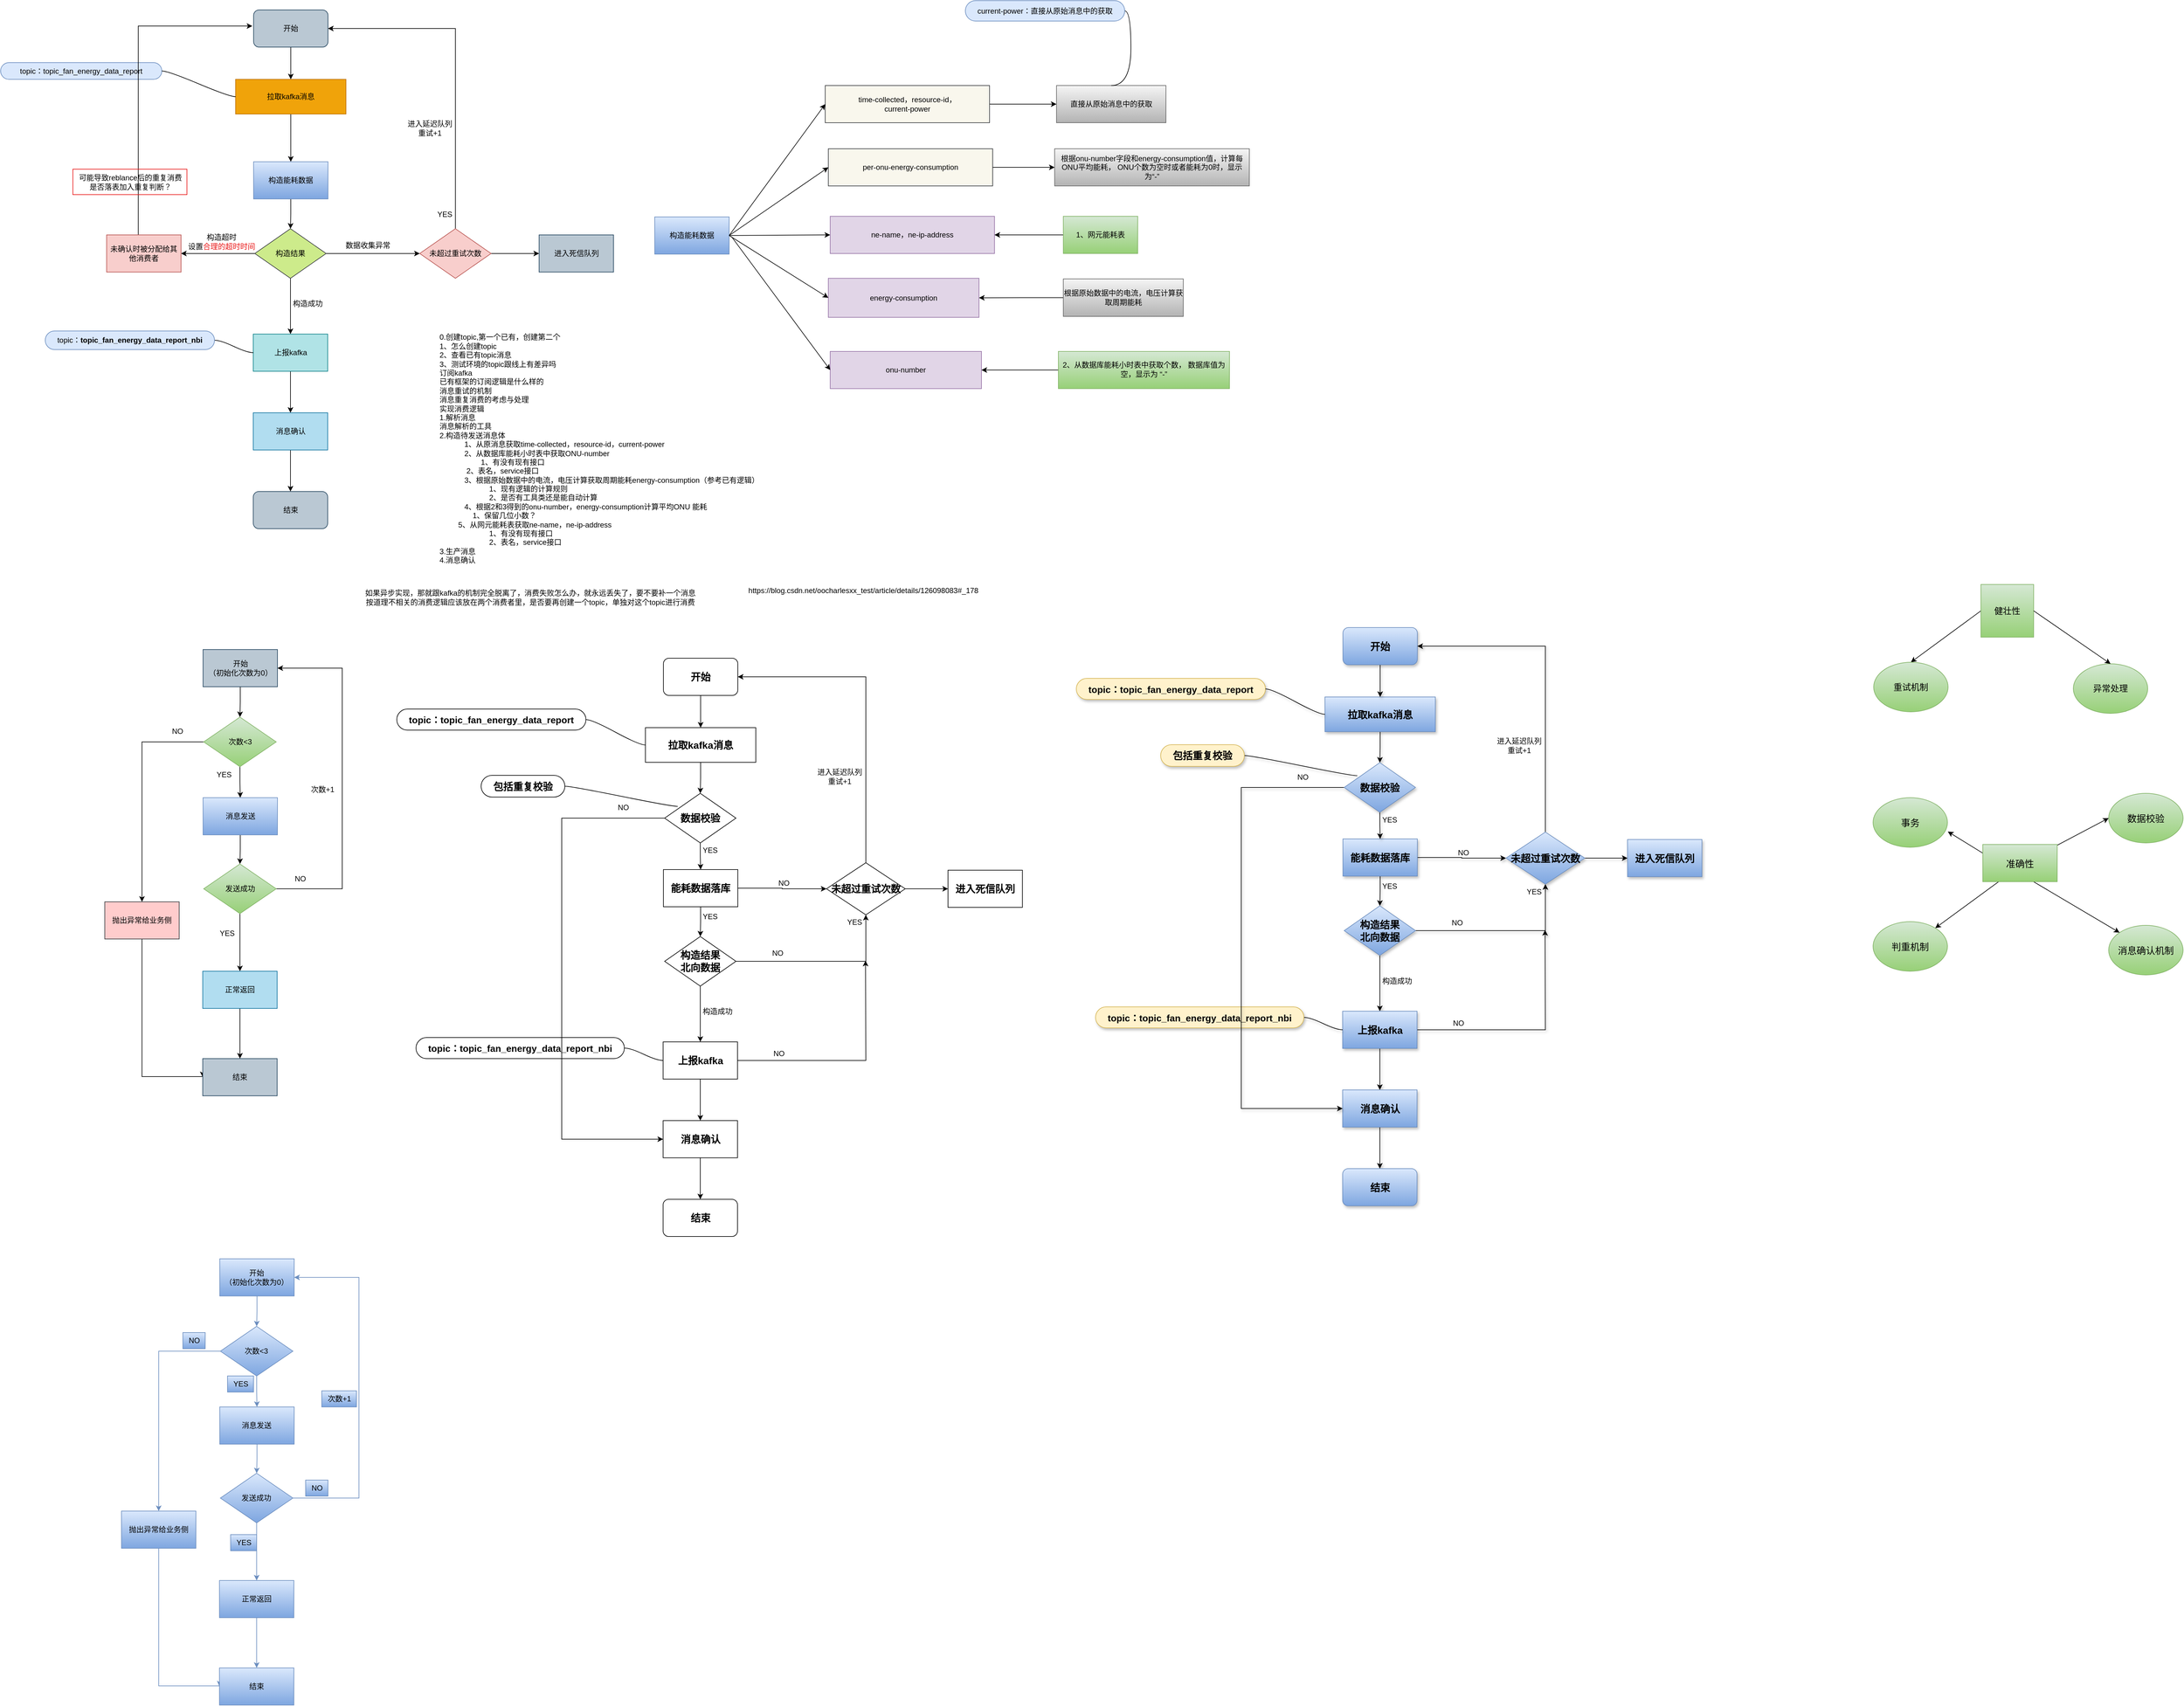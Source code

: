 <mxfile version="21.6.6" type="github">
  <diagram name="第 1 页" id="M8W_YHe2GnGrzic8frZs">
    <mxGraphModel dx="3006" dy="1182" grid="0" gridSize="10" guides="1" tooltips="1" connect="1" arrows="1" fold="1" page="0" pageScale="1" pageWidth="827" pageHeight="1169" math="0" shadow="0">
      <root>
        <mxCell id="0" />
        <mxCell id="1" parent="0" />
        <mxCell id="dHo2H_a6wfimzC4ZJmC2-6" value="" style="edgeStyle=orthogonalEdgeStyle;rounded=0;orthogonalLoop=1;jettySize=auto;html=1;" parent="1" source="dHo2H_a6wfimzC4ZJmC2-1" target="dHo2H_a6wfimzC4ZJmC2-5" edge="1">
          <mxGeometry relative="1" as="geometry" />
        </mxCell>
        <mxCell id="dHo2H_a6wfimzC4ZJmC2-1" value="拉取kafka消息" style="rounded=0;whiteSpace=wrap;html=1;fillColor=#f0a30a;fontColor=#000000;strokeColor=#BD7000;" parent="1" vertex="1">
          <mxGeometry x="-240" y="263" width="178" height="56" as="geometry" />
        </mxCell>
        <mxCell id="dHo2H_a6wfimzC4ZJmC2-28" value="" style="edgeStyle=orthogonalEdgeStyle;rounded=0;orthogonalLoop=1;jettySize=auto;html=1;" parent="1" source="dHo2H_a6wfimzC4ZJmC2-2" target="dHo2H_a6wfimzC4ZJmC2-1" edge="1">
          <mxGeometry relative="1" as="geometry" />
        </mxCell>
        <mxCell id="dHo2H_a6wfimzC4ZJmC2-2" value="开始" style="rounded=1;whiteSpace=wrap;html=1;fillColor=#bac8d3;strokeColor=#23445d;" parent="1" vertex="1">
          <mxGeometry x="-211" y="151" width="120" height="60" as="geometry" />
        </mxCell>
        <mxCell id="dHo2H_a6wfimzC4ZJmC2-3" value="topic：topic_fan_energy_data_report" style="whiteSpace=wrap;html=1;rounded=1;arcSize=50;align=center;verticalAlign=middle;strokeWidth=1;autosize=1;spacing=4;treeFolding=1;treeMoving=1;newEdgeStyle={&quot;edgeStyle&quot;:&quot;entityRelationEdgeStyle&quot;,&quot;startArrow&quot;:&quot;none&quot;,&quot;endArrow&quot;:&quot;none&quot;,&quot;segment&quot;:10,&quot;curved&quot;:1,&quot;sourcePerimeterSpacing&quot;:0,&quot;targetPerimeterSpacing&quot;:0};fillColor=#dae8fc;strokeColor=#6c8ebf;" parent="1" vertex="1">
          <mxGeometry x="-619" y="236" width="260" height="27" as="geometry" />
        </mxCell>
        <mxCell id="dHo2H_a6wfimzC4ZJmC2-4" value="" style="edgeStyle=entityRelationEdgeStyle;startArrow=none;endArrow=none;segment=10;curved=1;sourcePerimeterSpacing=0;targetPerimeterSpacing=0;rounded=0;exitX=0;exitY=0.5;exitDx=0;exitDy=0;" parent="1" source="dHo2H_a6wfimzC4ZJmC2-1" target="dHo2H_a6wfimzC4ZJmC2-3" edge="1">
          <mxGeometry relative="1" as="geometry">
            <mxPoint x="-19" y="323" as="sourcePoint" />
          </mxGeometry>
        </mxCell>
        <mxCell id="dHo2H_a6wfimzC4ZJmC2-8" value="" style="edgeStyle=orthogonalEdgeStyle;rounded=0;orthogonalLoop=1;jettySize=auto;html=1;" parent="1" source="dHo2H_a6wfimzC4ZJmC2-5" target="dHo2H_a6wfimzC4ZJmC2-7" edge="1">
          <mxGeometry relative="1" as="geometry" />
        </mxCell>
        <mxCell id="dHo2H_a6wfimzC4ZJmC2-5" value="构造能耗数据" style="whiteSpace=wrap;html=1;rounded=0;fillColor=#dae8fc;strokeColor=#6c8ebf;gradientColor=#7ea6e0;" parent="1" vertex="1">
          <mxGeometry x="-211" y="396" width="120" height="60" as="geometry" />
        </mxCell>
        <mxCell id="dHo2H_a6wfimzC4ZJmC2-12" value="" style="edgeStyle=orthogonalEdgeStyle;rounded=0;orthogonalLoop=1;jettySize=auto;html=1;" parent="1" source="dHo2H_a6wfimzC4ZJmC2-7" target="dHo2H_a6wfimzC4ZJmC2-11" edge="1">
          <mxGeometry relative="1" as="geometry" />
        </mxCell>
        <mxCell id="dHo2H_a6wfimzC4ZJmC2-16" value="" style="edgeStyle=orthogonalEdgeStyle;rounded=0;orthogonalLoop=1;jettySize=auto;html=1;" parent="1" source="dHo2H_a6wfimzC4ZJmC2-7" target="dHo2H_a6wfimzC4ZJmC2-15" edge="1">
          <mxGeometry relative="1" as="geometry" />
        </mxCell>
        <mxCell id="dHo2H_a6wfimzC4ZJmC2-32" value="" style="edgeStyle=orthogonalEdgeStyle;rounded=0;orthogonalLoop=1;jettySize=auto;html=1;" parent="1" source="dHo2H_a6wfimzC4ZJmC2-7" target="dHo2H_a6wfimzC4ZJmC2-31" edge="1">
          <mxGeometry relative="1" as="geometry" />
        </mxCell>
        <mxCell id="dHo2H_a6wfimzC4ZJmC2-7" value="构造结果" style="rhombus;whiteSpace=wrap;html=1;rounded=0;fillColor=#cdeb8b;strokeColor=#36393d;" parent="1" vertex="1">
          <mxGeometry x="-209" y="504" width="115" height="80" as="geometry" />
        </mxCell>
        <mxCell id="dHo2H_a6wfimzC4ZJmC2-13" style="edgeStyle=orthogonalEdgeStyle;rounded=0;orthogonalLoop=1;jettySize=auto;html=1;entryX=1;entryY=0.5;entryDx=0;entryDy=0;" parent="1" source="dHo2H_a6wfimzC4ZJmC2-11" target="dHo2H_a6wfimzC4ZJmC2-2" edge="1">
          <mxGeometry relative="1" as="geometry">
            <Array as="points">
              <mxPoint x="115" y="181" />
            </Array>
          </mxGeometry>
        </mxCell>
        <mxCell id="dHo2H_a6wfimzC4ZJmC2-30" value="" style="edgeStyle=orthogonalEdgeStyle;rounded=0;orthogonalLoop=1;jettySize=auto;html=1;" parent="1" source="dHo2H_a6wfimzC4ZJmC2-11" target="dHo2H_a6wfimzC4ZJmC2-29" edge="1">
          <mxGeometry relative="1" as="geometry" />
        </mxCell>
        <mxCell id="dHo2H_a6wfimzC4ZJmC2-11" value="未超过重试次数" style="rhombus;whiteSpace=wrap;html=1;rounded=0;fillColor=#f8cecc;strokeColor=#b85450;" parent="1" vertex="1">
          <mxGeometry x="57" y="504" width="115" height="80" as="geometry" />
        </mxCell>
        <mxCell id="dHo2H_a6wfimzC4ZJmC2-14" value="进入延迟队列&lt;br&gt;重试+1" style="text;html=1;align=center;verticalAlign=middle;resizable=0;points=[];autosize=1;strokeColor=none;fillColor=none;" parent="1" vertex="1">
          <mxGeometry x="28" y="321" width="90" height="41" as="geometry" />
        </mxCell>
        <mxCell id="dHo2H_a6wfimzC4ZJmC2-21" value="" style="edgeStyle=orthogonalEdgeStyle;rounded=0;orthogonalLoop=1;jettySize=auto;html=1;" parent="1" source="dHo2H_a6wfimzC4ZJmC2-15" target="dHo2H_a6wfimzC4ZJmC2-20" edge="1">
          <mxGeometry relative="1" as="geometry" />
        </mxCell>
        <mxCell id="dHo2H_a6wfimzC4ZJmC2-15" value="上报kafka" style="whiteSpace=wrap;html=1;rounded=0;fillColor=#b0e3e6;strokeColor=#0e8088;" parent="1" vertex="1">
          <mxGeometry x="-211.5" y="674" width="120" height="60" as="geometry" />
        </mxCell>
        <mxCell id="dHo2H_a6wfimzC4ZJmC2-17" value="构造成功" style="text;html=1;align=center;verticalAlign=middle;resizable=0;points=[];autosize=1;strokeColor=none;fillColor=none;" parent="1" vertex="1">
          <mxGeometry x="-157" y="612" width="66" height="26" as="geometry" />
        </mxCell>
        <mxCell id="dHo2H_a6wfimzC4ZJmC2-19" style="edgeStyle=entityRelationEdgeStyle;rounded=0;orthogonalLoop=1;jettySize=auto;html=1;startArrow=none;endArrow=none;segment=10;curved=1;sourcePerimeterSpacing=0;targetPerimeterSpacing=0;" parent="1" source="dHo2H_a6wfimzC4ZJmC2-18" target="dHo2H_a6wfimzC4ZJmC2-15" edge="1">
          <mxGeometry relative="1" as="geometry" />
        </mxCell>
        <mxCell id="dHo2H_a6wfimzC4ZJmC2-18" value="topic：&lt;b&gt;topic_fan_energy_data_report_nbi&lt;/b&gt;" style="whiteSpace=wrap;html=1;rounded=1;arcSize=50;align=center;verticalAlign=middle;strokeWidth=1;autosize=1;spacing=4;treeFolding=1;treeMoving=1;newEdgeStyle={&quot;edgeStyle&quot;:&quot;entityRelationEdgeStyle&quot;,&quot;startArrow&quot;:&quot;none&quot;,&quot;endArrow&quot;:&quot;none&quot;,&quot;segment&quot;:10,&quot;curved&quot;:1,&quot;sourcePerimeterSpacing&quot;:0,&quot;targetPerimeterSpacing&quot;:0};fillColor=#dae8fc;strokeColor=#6c8ebf;" parent="1" vertex="1">
          <mxGeometry x="-547" y="669" width="273" height="30" as="geometry" />
        </mxCell>
        <mxCell id="dHo2H_a6wfimzC4ZJmC2-25" value="" style="edgeStyle=orthogonalEdgeStyle;rounded=0;orthogonalLoop=1;jettySize=auto;html=1;" parent="1" source="dHo2H_a6wfimzC4ZJmC2-20" target="dHo2H_a6wfimzC4ZJmC2-24" edge="1">
          <mxGeometry relative="1" as="geometry" />
        </mxCell>
        <mxCell id="dHo2H_a6wfimzC4ZJmC2-20" value="消息确认" style="whiteSpace=wrap;html=1;rounded=0;fillColor=#b1ddf0;strokeColor=#10739e;" parent="1" vertex="1">
          <mxGeometry x="-211.5" y="801" width="120" height="60" as="geometry" />
        </mxCell>
        <mxCell id="dHo2H_a6wfimzC4ZJmC2-24" value="结束" style="rounded=1;whiteSpace=wrap;html=1;fillColor=#bac8d3;strokeColor=#23445d;" parent="1" vertex="1">
          <mxGeometry x="-211.5" y="928" width="120" height="60" as="geometry" />
        </mxCell>
        <mxCell id="dHo2H_a6wfimzC4ZJmC2-26" value="数据收集异常" style="text;html=1;align=center;verticalAlign=middle;resizable=0;points=[];autosize=1;strokeColor=none;fillColor=none;" parent="1" vertex="1">
          <mxGeometry x="-72" y="518" width="90" height="26" as="geometry" />
        </mxCell>
        <mxCell id="dHo2H_a6wfimzC4ZJmC2-27" value="YES" style="text;html=1;align=center;verticalAlign=middle;resizable=0;points=[];autosize=1;strokeColor=none;fillColor=none;" parent="1" vertex="1">
          <mxGeometry x="76" y="468" width="42" height="26" as="geometry" />
        </mxCell>
        <mxCell id="dHo2H_a6wfimzC4ZJmC2-29" value="进入死信队列" style="whiteSpace=wrap;html=1;rounded=0;fillColor=#bac8d3;strokeColor=#23445d;" parent="1" vertex="1">
          <mxGeometry x="249.5" y="514" width="120" height="60" as="geometry" />
        </mxCell>
        <mxCell id="dHo2H_a6wfimzC4ZJmC2-34" style="edgeStyle=orthogonalEdgeStyle;rounded=0;orthogonalLoop=1;jettySize=auto;html=1;" parent="1" source="dHo2H_a6wfimzC4ZJmC2-31" edge="1">
          <mxGeometry relative="1" as="geometry">
            <mxPoint x="-213" y="177" as="targetPoint" />
            <Array as="points">
              <mxPoint x="-397" y="177" />
            </Array>
          </mxGeometry>
        </mxCell>
        <mxCell id="dHo2H_a6wfimzC4ZJmC2-31" value="未确认时被分配给其他消费者" style="rounded=0;whiteSpace=wrap;html=1;fillColor=#f8cecc;strokeColor=#b85450;" parent="1" vertex="1">
          <mxGeometry x="-448" y="514" width="120" height="60" as="geometry" />
        </mxCell>
        <mxCell id="dHo2H_a6wfimzC4ZJmC2-35" value="可能导致reblance后的重复消费&lt;br&gt;是否落表加入重复判断？" style="text;html=1;align=center;verticalAlign=middle;resizable=0;points=[];autosize=1;strokeColor=#E91616;fillColor=none;" parent="1" vertex="1">
          <mxGeometry x="-502.5" y="408" width="184" height="41" as="geometry" />
        </mxCell>
        <mxCell id="dHo2H_a6wfimzC4ZJmC2-36" value="构造超时&lt;br&gt;设置&lt;font color=&quot;#e91616&quot;&gt;合理的超时时间&lt;/font&gt;" style="text;html=1;align=center;verticalAlign=middle;resizable=0;points=[];autosize=1;strokeColor=none;fillColor=none;" parent="1" vertex="1">
          <mxGeometry x="-326" y="504" width="126" height="41" as="geometry" />
        </mxCell>
        <mxCell id="dHo2H_a6wfimzC4ZJmC2-37" value="构造能耗数据" style="rounded=0;whiteSpace=wrap;html=1;fillColor=#dae8fc;strokeColor=#6c8ebf;gradientColor=#7ea6e0;" parent="1" vertex="1">
          <mxGeometry x="436" y="485" width="120" height="60" as="geometry" />
        </mxCell>
        <mxCell id="iF39fZA0TQ3YI6n5g9AD-15" value="" style="edgeStyle=orthogonalEdgeStyle;rounded=0;orthogonalLoop=1;jettySize=auto;html=1;" parent="1" source="dHo2H_a6wfimzC4ZJmC2-38" target="iF39fZA0TQ3YI6n5g9AD-14" edge="1">
          <mxGeometry relative="1" as="geometry" />
        </mxCell>
        <mxCell id="dHo2H_a6wfimzC4ZJmC2-38" value="time-collected，resource-id，&lt;br&gt;current-power" style="rounded=0;whiteSpace=wrap;html=1;fillColor=#f9f7ed;strokeColor=#36393d;" parent="1" vertex="1">
          <mxGeometry x="711" y="273" width="265" height="60" as="geometry" />
        </mxCell>
        <mxCell id="iF39fZA0TQ3YI6n5g9AD-19" value="" style="edgeStyle=orthogonalEdgeStyle;rounded=0;orthogonalLoop=1;jettySize=auto;html=1;" parent="1" source="iF39fZA0TQ3YI6n5g9AD-1" target="iF39fZA0TQ3YI6n5g9AD-18" edge="1">
          <mxGeometry relative="1" as="geometry" />
        </mxCell>
        <mxCell id="iF39fZA0TQ3YI6n5g9AD-1" value="per-onu-energy-consumption" style="rounded=0;whiteSpace=wrap;html=1;fillColor=#f9f7ed;strokeColor=#36393d;" parent="1" vertex="1">
          <mxGeometry x="716" y="375" width="265" height="60" as="geometry" />
        </mxCell>
        <mxCell id="iF39fZA0TQ3YI6n5g9AD-3" value="ne-name，ne-ip-address" style="rounded=0;whiteSpace=wrap;html=1;fillColor=#e1d5e7;strokeColor=#9673a6;" parent="1" vertex="1">
          <mxGeometry x="719" y="484" width="265" height="60" as="geometry" />
        </mxCell>
        <mxCell id="iF39fZA0TQ3YI6n5g9AD-4" value="energy-consumption" style="whiteSpace=wrap;html=1;fillColor=#e1d5e7;strokeColor=#9673a6;" parent="1" vertex="1">
          <mxGeometry x="716" y="584" width="243" height="63" as="geometry" />
        </mxCell>
        <mxCell id="iF39fZA0TQ3YI6n5g9AD-7" style="edgeStyle=orthogonalEdgeStyle;rounded=0;orthogonalLoop=1;jettySize=auto;html=1;" parent="1" source="iF39fZA0TQ3YI6n5g9AD-5" target="iF39fZA0TQ3YI6n5g9AD-4" edge="1">
          <mxGeometry relative="1" as="geometry" />
        </mxCell>
        <mxCell id="iF39fZA0TQ3YI6n5g9AD-5" value="根据原始数据中的电流，电压计算获取周期能耗" style="whiteSpace=wrap;html=1;fillColor=#f5f5f5;gradientColor=#b3b3b3;strokeColor=#666666;" parent="1" vertex="1">
          <mxGeometry x="1095" y="585" width="193.5" height="60.5" as="geometry" />
        </mxCell>
        <mxCell id="iF39fZA0TQ3YI6n5g9AD-23" style="edgeStyle=orthogonalEdgeStyle;rounded=0;orthogonalLoop=1;jettySize=auto;html=1;" parent="1" source="iF39fZA0TQ3YI6n5g9AD-8" target="iF39fZA0TQ3YI6n5g9AD-3" edge="1">
          <mxGeometry relative="1" as="geometry" />
        </mxCell>
        <mxCell id="iF39fZA0TQ3YI6n5g9AD-8" value="1、网元能耗表" style="whiteSpace=wrap;html=1;rounded=0;fillColor=#d5e8d4;strokeColor=#82b366;gradientColor=#97d077;" parent="1" vertex="1">
          <mxGeometry x="1095" y="484" width="120" height="60" as="geometry" />
        </mxCell>
        <mxCell id="iF39fZA0TQ3YI6n5g9AD-14" value="直接从原始消息中的获取&lt;span style=&quot;font-size:10.5pt;font-family:宋体;&lt;br/&gt;mso-bidi-font-family:宋体;mso-ansi-language:EN-US;mso-fareast-language:ZH-CN;&lt;br/&gt;mso-bidi-language:AR-SA&quot;&gt;&lt;/span&gt;" style="whiteSpace=wrap;html=1;rounded=0;fillColor=#f5f5f5;gradientColor=#b3b3b3;strokeColor=#666666;" parent="1" vertex="1">
          <mxGeometry x="1084" y="273" width="176.5" height="60" as="geometry" />
        </mxCell>
        <mxCell id="iF39fZA0TQ3YI6n5g9AD-17" style="edgeStyle=entityRelationEdgeStyle;rounded=0;orthogonalLoop=1;jettySize=auto;html=1;startArrow=none;endArrow=none;segment=10;curved=1;sourcePerimeterSpacing=0;targetPerimeterSpacing=0;entryX=0.5;entryY=0;entryDx=0;entryDy=0;" parent="1" source="iF39fZA0TQ3YI6n5g9AD-16" target="iF39fZA0TQ3YI6n5g9AD-14" edge="1">
          <mxGeometry relative="1" as="geometry" />
        </mxCell>
        <mxCell id="iF39fZA0TQ3YI6n5g9AD-16" value="current-power：直接从原始消息中的获取&lt;span style=&quot;font-size:10.5pt;font-family:宋体;&lt;br/&gt;mso-bidi-font-family:宋体;mso-ansi-language:EN-US;mso-fareast-language:ZH-CN;&lt;br/&gt;mso-bidi-language:AR-SA&quot;&gt;&lt;/span&gt;" style="whiteSpace=wrap;html=1;rounded=1;arcSize=50;align=center;verticalAlign=middle;strokeWidth=1;autosize=1;spacing=4;treeFolding=1;treeMoving=1;newEdgeStyle={&quot;edgeStyle&quot;:&quot;entityRelationEdgeStyle&quot;,&quot;startArrow&quot;:&quot;none&quot;,&quot;endArrow&quot;:&quot;none&quot;,&quot;segment&quot;:10,&quot;curved&quot;:1,&quot;sourcePerimeterSpacing&quot;:0,&quot;targetPerimeterSpacing&quot;:0};fillColor=#dae8fc;strokeColor=#6c8ebf;" parent="1" vertex="1">
          <mxGeometry x="937" y="136" width="257" height="33" as="geometry" />
        </mxCell>
        <mxCell id="iF39fZA0TQ3YI6n5g9AD-18" value="根据onu-number字段和energy-consumption值，计算每ONU平均能耗， ONU个数为空时或者能耗为0时，显示为“-”" style="whiteSpace=wrap;html=1;rounded=0;fillColor=#f5f5f5;gradientColor=#b3b3b3;strokeColor=#666666;" parent="1" vertex="1">
          <mxGeometry x="1081" y="375" width="314" height="60" as="geometry" />
        </mxCell>
        <mxCell id="iF39fZA0TQ3YI6n5g9AD-20" value="onu-number" style="whiteSpace=wrap;html=1;fillColor=#e1d5e7;strokeColor=#9673a6;" parent="1" vertex="1">
          <mxGeometry x="719" y="702" width="244" height="60" as="geometry" />
        </mxCell>
        <mxCell id="iF39fZA0TQ3YI6n5g9AD-22" style="edgeStyle=orthogonalEdgeStyle;rounded=0;orthogonalLoop=1;jettySize=auto;html=1;entryX=1;entryY=0.5;entryDx=0;entryDy=0;" parent="1" source="iF39fZA0TQ3YI6n5g9AD-21" target="iF39fZA0TQ3YI6n5g9AD-20" edge="1">
          <mxGeometry relative="1" as="geometry" />
        </mxCell>
        <mxCell id="iF39fZA0TQ3YI6n5g9AD-21" value="2、从数据库能耗小时表中获取个数， 数据库值为空，显示为 “-”&lt;span style=&quot;font-size:10.5pt;font-family:宋体;&lt;br/&gt;mso-bidi-font-family:宋体;mso-ansi-language:EN-US;mso-fareast-language:ZH-CN;&lt;br/&gt;mso-bidi-language:AR-SA&quot;&gt;&lt;/span&gt;" style="whiteSpace=wrap;html=1;fillColor=#d5e8d4;gradientColor=#97d077;strokeColor=#82b366;" parent="1" vertex="1">
          <mxGeometry x="1087" y="702" width="276" height="60" as="geometry" />
        </mxCell>
        <mxCell id="iF39fZA0TQ3YI6n5g9AD-31" value="" style="endArrow=classic;html=1;rounded=0;entryX=0;entryY=0.5;entryDx=0;entryDy=0;exitX=1;exitY=0.5;exitDx=0;exitDy=0;" parent="1" source="dHo2H_a6wfimzC4ZJmC2-37" target="dHo2H_a6wfimzC4ZJmC2-38" edge="1">
          <mxGeometry width="50" height="50" relative="1" as="geometry">
            <mxPoint x="453" y="469" as="sourcePoint" />
            <mxPoint x="503" y="419" as="targetPoint" />
          </mxGeometry>
        </mxCell>
        <mxCell id="iF39fZA0TQ3YI6n5g9AD-33" value="" style="endArrow=classic;html=1;rounded=0;entryX=0;entryY=0.5;entryDx=0;entryDy=0;exitX=1;exitY=0.5;exitDx=0;exitDy=0;" parent="1" source="dHo2H_a6wfimzC4ZJmC2-37" target="iF39fZA0TQ3YI6n5g9AD-1" edge="1">
          <mxGeometry width="50" height="50" relative="1" as="geometry">
            <mxPoint x="453" y="469" as="sourcePoint" />
            <mxPoint x="503" y="419" as="targetPoint" />
          </mxGeometry>
        </mxCell>
        <mxCell id="iF39fZA0TQ3YI6n5g9AD-34" value="" style="endArrow=classic;html=1;rounded=0;entryX=0;entryY=0.5;entryDx=0;entryDy=0;exitX=1;exitY=0.5;exitDx=0;exitDy=0;" parent="1" source="dHo2H_a6wfimzC4ZJmC2-37" target="iF39fZA0TQ3YI6n5g9AD-3" edge="1">
          <mxGeometry width="50" height="50" relative="1" as="geometry">
            <mxPoint x="453" y="469" as="sourcePoint" />
            <mxPoint x="503" y="419" as="targetPoint" />
          </mxGeometry>
        </mxCell>
        <mxCell id="iF39fZA0TQ3YI6n5g9AD-35" value="" style="endArrow=classic;html=1;rounded=0;entryX=0;entryY=0.5;entryDx=0;entryDy=0;exitX=1;exitY=0.5;exitDx=0;exitDy=0;" parent="1" source="dHo2H_a6wfimzC4ZJmC2-37" target="iF39fZA0TQ3YI6n5g9AD-4" edge="1">
          <mxGeometry width="50" height="50" relative="1" as="geometry">
            <mxPoint x="453" y="469" as="sourcePoint" />
            <mxPoint x="503" y="419" as="targetPoint" />
          </mxGeometry>
        </mxCell>
        <mxCell id="iF39fZA0TQ3YI6n5g9AD-36" value="" style="endArrow=classic;html=1;rounded=0;entryX=0;entryY=0.5;entryDx=0;entryDy=0;" parent="1" target="iF39fZA0TQ3YI6n5g9AD-20" edge="1">
          <mxGeometry width="50" height="50" relative="1" as="geometry">
            <mxPoint x="560" y="517" as="sourcePoint" />
            <mxPoint x="503" y="419" as="targetPoint" />
          </mxGeometry>
        </mxCell>
        <mxCell id="iF39fZA0TQ3YI6n5g9AD-37" value="0.创建topic,第一个已有，创建第二个&lt;br&gt;&lt;span style=&quot;&quot;&gt; &lt;/span&gt;1、怎么创建topic&lt;br&gt;&lt;span style=&quot;&quot;&gt; &lt;/span&gt;2、查看已有topic消息&lt;br&gt;&lt;span style=&quot;&quot;&gt; &lt;/span&gt;3、测试环境的topic跟线上有差异吗&lt;br&gt;订阅kafka&lt;br&gt;&lt;span style=&quot;&quot;&gt; &lt;/span&gt;已有框架的订阅逻辑是什么样的&lt;br&gt;&lt;span style=&quot;&quot;&gt; &lt;/span&gt;消息重试的机制&lt;br&gt;&lt;span style=&quot;&quot;&gt; &lt;/span&gt;消息重复消费的考虑与处理&lt;br&gt;实现消费逻辑&lt;br&gt;&lt;span style=&quot;&quot;&gt; &lt;/span&gt;1.解析消息&lt;br&gt;&lt;span style=&quot;&quot;&gt; &lt;/span&gt;消息解析的工具&lt;br&gt;2.构造待发送消息体&lt;br&gt;&lt;blockquote style=&quot;margin: 0 0 0 40px; border: none; padding: 0px;&quot;&gt;1、从原消息获取time-collected，resource-id，&lt;span style=&quot;&quot;&gt;current-power&lt;br&gt;&lt;/span&gt;2、从数据库能耗小时表中获取ONU-number&lt;/blockquote&gt;&lt;blockquote style=&quot;margin: 0 0 0 40px; border: none; padding: 0px;&quot;&gt;&amp;nbsp; &amp;nbsp; &amp;nbsp; &amp;nbsp; 1、有没有现有接口&lt;/blockquote&gt;&lt;blockquote style=&quot;margin: 0 0 0 40px; border: none; padding: 0px;&quot;&gt;&lt;span style=&quot;&quot;&gt; &lt;/span&gt;&lt;span style=&quot;white-space: pre;&quot;&gt; &lt;/span&gt;2、表名，service接口&lt;br&gt;3、根据原始数据中的电流，电压计算获取周期能耗energy-consumption（参考已有逻辑）&lt;/blockquote&gt;&lt;blockquote style=&quot;margin: 0 0 0 40px; border: none; padding: 0px;&quot;&gt;&lt;blockquote style=&quot;margin: 0 0 0 40px; border: none; padding: 0px;&quot;&gt;1、现有逻辑的计算规则&lt;/blockquote&gt;&lt;blockquote style=&quot;margin: 0 0 0 40px; border: none; padding: 0px;&quot;&gt;2、是否有工具类还是能自动计算&lt;/blockquote&gt;&lt;/blockquote&gt;&lt;blockquote style=&quot;margin: 0 0 0 40px; border: none; padding: 0px;&quot;&gt;4、根据2和3得到的onu-number，energy-consumption计算平均ONU 能耗&lt;/blockquote&gt;&lt;blockquote style=&quot;margin: 0 0 0 40px; border: none; padding: 0px;&quot;&gt;&lt;span style=&quot;white-space: pre;&quot;&gt; &lt;/span&gt;&amp;nbsp; &amp;nbsp;1、保留几位小数？&lt;br&gt;&lt;/blockquote&gt;&lt;span style=&quot;&quot;&gt; &lt;/span&gt;&amp;nbsp; &amp;nbsp; &lt;span style=&quot;white-space: pre;&quot;&gt; &lt;/span&gt;&amp;nbsp; &amp;nbsp; 5、从网元能耗表获取ne-name，ne-ip-address&lt;br&gt;&lt;span style=&quot;&quot;&gt; &lt;/span&gt;&lt;span style=&quot;&quot;&gt; &lt;/span&gt;&lt;span style=&quot;&quot;&gt; &lt;/span&gt;&lt;blockquote style=&quot;margin: 0 0 0 40px; border: none; padding: 0px;&quot;&gt;&lt;blockquote style=&quot;border: none; margin: 0px 0px 0px 40px; padding: 0px;&quot;&gt;1、有没有现有接口&lt;/blockquote&gt;&lt;blockquote style=&quot;border: none; margin: 0px 0px 0px 40px; padding: 0px;&quot;&gt; 2、表名，service接口&lt;/blockquote&gt;&lt;/blockquote&gt;3.生产消息&lt;br&gt;4.消息确认" style="text;html=1;align=left;verticalAlign=middle;resizable=0;points=[];autosize=1;strokeColor=none;fillColor=none;" parent="1" vertex="1">
          <mxGeometry x="87" y="666" width="533" height="386" as="geometry" />
        </mxCell>
        <mxCell id="iF39fZA0TQ3YI6n5g9AD-39" value="如果异步实现，那就跟kafka的机制完全脱离了，消费失败怎么办，就永远丢失了，要不要补一个消息&lt;br&gt;按道理不相关的消费逻辑应该放在两个消费者里，是否要再创建一个topic，单独对这个topic进行消费" style="text;html=1;align=center;verticalAlign=middle;resizable=0;points=[];autosize=1;strokeColor=none;fillColor=none;" parent="1" vertex="1">
          <mxGeometry x="-41" y="1078" width="551" height="41" as="geometry" />
        </mxCell>
        <mxCell id="iF39fZA0TQ3YI6n5g9AD-40" value="https://blog.csdn.net/oocharlesxx_test/article/details/126098083#_178" style="text;html=1;align=center;verticalAlign=middle;resizable=0;points=[];autosize=1;strokeColor=none;fillColor=none;" parent="1" vertex="1">
          <mxGeometry x="577" y="1075" width="389" height="26" as="geometry" />
        </mxCell>
        <mxCell id="vTuSlHbS3e6EODC16ytk-5" value="" style="edgeStyle=orthogonalEdgeStyle;rounded=0;orthogonalLoop=1;jettySize=auto;html=1;" parent="1" source="vTuSlHbS3e6EODC16ytk-1" target="vTuSlHbS3e6EODC16ytk-4" edge="1">
          <mxGeometry relative="1" as="geometry" />
        </mxCell>
        <mxCell id="vTuSlHbS3e6EODC16ytk-1" value="消息发送" style="rounded=0;whiteSpace=wrap;html=1;fillColor=#dae8fc;strokeColor=#6c8ebf;gradientColor=#7ea6e0;" parent="1" vertex="1">
          <mxGeometry x="-292.5" y="1422" width="120" height="60" as="geometry" />
        </mxCell>
        <mxCell id="vTuSlHbS3e6EODC16ytk-12" value="" style="edgeStyle=orthogonalEdgeStyle;rounded=0;orthogonalLoop=1;jettySize=auto;html=1;" parent="1" source="vTuSlHbS3e6EODC16ytk-4" target="vTuSlHbS3e6EODC16ytk-11" edge="1">
          <mxGeometry relative="1" as="geometry" />
        </mxCell>
        <mxCell id="vTuSlHbS3e6EODC16ytk-31" style="edgeStyle=orthogonalEdgeStyle;rounded=0;orthogonalLoop=1;jettySize=auto;html=1;entryX=1;entryY=0.5;entryDx=0;entryDy=0;exitX=1;exitY=0.5;exitDx=0;exitDy=0;" parent="1" source="vTuSlHbS3e6EODC16ytk-4" target="vTuSlHbS3e6EODC16ytk-29" edge="1">
          <mxGeometry relative="1" as="geometry">
            <mxPoint x="-121.68" y="1213.0" as="targetPoint" />
            <mxPoint x="-123.997" y="1575.607" as="sourcePoint" />
            <Array as="points">
              <mxPoint x="-68" y="1569" />
              <mxPoint x="-68" y="1213" />
            </Array>
          </mxGeometry>
        </mxCell>
        <mxCell id="vTuSlHbS3e6EODC16ytk-4" value="发送成功" style="rhombus;whiteSpace=wrap;html=1;rounded=0;fillColor=#d5e8d4;gradientColor=#97d077;strokeColor=#82b366;" parent="1" vertex="1">
          <mxGeometry x="-291.5" y="1529" width="117" height="80" as="geometry" />
        </mxCell>
        <mxCell id="vTuSlHbS3e6EODC16ytk-37" value="" style="edgeStyle=orthogonalEdgeStyle;rounded=0;orthogonalLoop=1;jettySize=auto;html=1;" parent="1" source="vTuSlHbS3e6EODC16ytk-11" target="vTuSlHbS3e6EODC16ytk-36" edge="1">
          <mxGeometry relative="1" as="geometry" />
        </mxCell>
        <mxCell id="vTuSlHbS3e6EODC16ytk-11" value="正常返回" style="whiteSpace=wrap;html=1;rounded=0;fillColor=#b1ddf0;strokeColor=#10739e;" parent="1" vertex="1">
          <mxGeometry x="-293" y="1702" width="120" height="60" as="geometry" />
        </mxCell>
        <mxCell id="vTuSlHbS3e6EODC16ytk-28" style="edgeStyle=orthogonalEdgeStyle;rounded=0;orthogonalLoop=1;jettySize=auto;html=1;entryX=0.5;entryY=0;entryDx=0;entryDy=0;" parent="1" source="vTuSlHbS3e6EODC16ytk-15" target="vTuSlHbS3e6EODC16ytk-1" edge="1">
          <mxGeometry relative="1" as="geometry" />
        </mxCell>
        <mxCell id="vTuSlHbS3e6EODC16ytk-33" style="edgeStyle=orthogonalEdgeStyle;rounded=0;orthogonalLoop=1;jettySize=auto;html=1;exitX=0;exitY=0.5;exitDx=0;exitDy=0;entryX=0.5;entryY=0;entryDx=0;entryDy=0;" parent="1" source="vTuSlHbS3e6EODC16ytk-15" target="vTuSlHbS3e6EODC16ytk-20" edge="1">
          <mxGeometry relative="1" as="geometry">
            <mxPoint x="-353.0" y="1371.0" as="sourcePoint" />
            <mxPoint x="-596" y="1543" as="targetPoint" />
            <Array as="points">
              <mxPoint x="-391" y="1332" />
            </Array>
          </mxGeometry>
        </mxCell>
        <mxCell id="vTuSlHbS3e6EODC16ytk-15" value="次数&amp;lt;3" style="rhombus;whiteSpace=wrap;html=1;rounded=0;fillColor=#d5e8d4;gradientColor=#97d077;strokeColor=#82b366;" parent="1" vertex="1">
          <mxGeometry x="-291.5" y="1292" width="117" height="80" as="geometry" />
        </mxCell>
        <mxCell id="vTuSlHbS3e6EODC16ytk-40" style="edgeStyle=orthogonalEdgeStyle;rounded=0;orthogonalLoop=1;jettySize=auto;html=1;entryX=0;entryY=0.5;entryDx=0;entryDy=0;" parent="1" source="vTuSlHbS3e6EODC16ytk-20" target="vTuSlHbS3e6EODC16ytk-36" edge="1">
          <mxGeometry relative="1" as="geometry">
            <Array as="points">
              <mxPoint x="-391" y="1872" />
            </Array>
          </mxGeometry>
        </mxCell>
        <mxCell id="vTuSlHbS3e6EODC16ytk-20" value="抛出异常给业务侧" style="whiteSpace=wrap;html=1;rounded=0;fillColor=#ffcccc;strokeColor=#36393d;" parent="1" vertex="1">
          <mxGeometry x="-451" y="1590" width="120" height="60" as="geometry" />
        </mxCell>
        <mxCell id="vTuSlHbS3e6EODC16ytk-22" value="NO" style="text;html=1;align=center;verticalAlign=middle;resizable=0;points=[];autosize=1;strokeColor=none;fillColor=none;" parent="1" vertex="1">
          <mxGeometry x="-154" y="1540" width="36" height="26" as="geometry" />
        </mxCell>
        <mxCell id="vTuSlHbS3e6EODC16ytk-25" value="YES" style="text;html=1;align=center;verticalAlign=middle;resizable=0;points=[];autosize=1;strokeColor=none;fillColor=none;" parent="1" vertex="1">
          <mxGeometry x="-275" y="1628" width="42" height="26" as="geometry" />
        </mxCell>
        <mxCell id="vTuSlHbS3e6EODC16ytk-30" value="" style="edgeStyle=orthogonalEdgeStyle;rounded=0;orthogonalLoop=1;jettySize=auto;html=1;" parent="1" source="vTuSlHbS3e6EODC16ytk-29" target="vTuSlHbS3e6EODC16ytk-15" edge="1">
          <mxGeometry relative="1" as="geometry" />
        </mxCell>
        <mxCell id="vTuSlHbS3e6EODC16ytk-29" value="开始&lt;br&gt;（初始化次数为0）" style="whiteSpace=wrap;html=1;fillColor=#bac8d3;strokeColor=#23445d;" parent="1" vertex="1">
          <mxGeometry x="-292.5" y="1183" width="120" height="60" as="geometry" />
        </mxCell>
        <mxCell id="vTuSlHbS3e6EODC16ytk-32" value="YES" style="text;html=1;align=center;verticalAlign=middle;resizable=0;points=[];autosize=1;strokeColor=none;fillColor=none;" parent="1" vertex="1">
          <mxGeometry x="-280" y="1372" width="42" height="26" as="geometry" />
        </mxCell>
        <mxCell id="vTuSlHbS3e6EODC16ytk-34" value="NO" style="text;html=1;align=center;verticalAlign=middle;resizable=0;points=[];autosize=1;strokeColor=none;fillColor=none;" parent="1" vertex="1">
          <mxGeometry x="-352" y="1302" width="36" height="26" as="geometry" />
        </mxCell>
        <mxCell id="vTuSlHbS3e6EODC16ytk-36" value="结束" style="whiteSpace=wrap;html=1;rounded=0;fillColor=#bac8d3;strokeColor=#23445d;" parent="1" vertex="1">
          <mxGeometry x="-293" y="1843" width="120" height="60" as="geometry" />
        </mxCell>
        <mxCell id="vTuSlHbS3e6EODC16ytk-41" value="次数+1" style="text;html=1;align=center;verticalAlign=middle;resizable=0;points=[];autosize=1;strokeColor=none;fillColor=none;" parent="1" vertex="1">
          <mxGeometry x="-128" y="1396" width="56" height="26" as="geometry" />
        </mxCell>
        <mxCell id="SpIpiFIYMwb2PbjlnEA3-33" value="" style="edgeStyle=orthogonalEdgeStyle;rounded=0;orthogonalLoop=1;jettySize=auto;html=1;" parent="1" source="SpIpiFIYMwb2PbjlnEA3-2" target="SpIpiFIYMwb2PbjlnEA3-32" edge="1">
          <mxGeometry relative="1" as="geometry" />
        </mxCell>
        <mxCell id="SpIpiFIYMwb2PbjlnEA3-2" value="&lt;font style=&quot;font-size: 16px;&quot;&gt;&lt;b&gt;拉取kafka消息&lt;/b&gt;&lt;/font&gt;" style="rounded=0;whiteSpace=wrap;html=1;" parent="1" vertex="1">
          <mxGeometry x="421" y="1309" width="178" height="56" as="geometry" />
        </mxCell>
        <mxCell id="SpIpiFIYMwb2PbjlnEA3-3" value="" style="edgeStyle=orthogonalEdgeStyle;rounded=0;orthogonalLoop=1;jettySize=auto;html=1;" parent="1" source="SpIpiFIYMwb2PbjlnEA3-4" target="SpIpiFIYMwb2PbjlnEA3-2" edge="1">
          <mxGeometry relative="1" as="geometry" />
        </mxCell>
        <mxCell id="SpIpiFIYMwb2PbjlnEA3-4" value="&lt;b&gt;&lt;font style=&quot;font-size: 16px;&quot;&gt;开始&lt;/font&gt;&lt;/b&gt;" style="rounded=1;whiteSpace=wrap;html=1;" parent="1" vertex="1">
          <mxGeometry x="450" y="1197" width="120" height="60" as="geometry" />
        </mxCell>
        <mxCell id="SpIpiFIYMwb2PbjlnEA3-5" value="&lt;font style=&quot;font-size: 15px;&quot;&gt;&lt;b&gt;topic：topic_fan_energy_data_report&lt;/b&gt;&lt;/font&gt;" style="whiteSpace=wrap;html=1;rounded=1;arcSize=50;align=center;verticalAlign=middle;strokeWidth=1;autosize=1;spacing=4;treeFolding=1;treeMoving=1;newEdgeStyle={&quot;edgeStyle&quot;:&quot;entityRelationEdgeStyle&quot;,&quot;startArrow&quot;:&quot;none&quot;,&quot;endArrow&quot;:&quot;none&quot;,&quot;segment&quot;:10,&quot;curved&quot;:1,&quot;sourcePerimeterSpacing&quot;:0,&quot;targetPerimeterSpacing&quot;:0};" parent="1" vertex="1">
          <mxGeometry x="20" y="1279" width="305" height="34" as="geometry" />
        </mxCell>
        <mxCell id="SpIpiFIYMwb2PbjlnEA3-6" value="" style="edgeStyle=entityRelationEdgeStyle;startArrow=none;endArrow=none;segment=10;curved=1;sourcePerimeterSpacing=0;targetPerimeterSpacing=0;rounded=0;exitX=0;exitY=0.5;exitDx=0;exitDy=0;" parent="1" source="SpIpiFIYMwb2PbjlnEA3-2" target="SpIpiFIYMwb2PbjlnEA3-5" edge="1">
          <mxGeometry relative="1" as="geometry">
            <mxPoint x="642" y="1369" as="sourcePoint" />
          </mxGeometry>
        </mxCell>
        <mxCell id="SpIpiFIYMwb2PbjlnEA3-7" value="" style="edgeStyle=orthogonalEdgeStyle;rounded=0;orthogonalLoop=1;jettySize=auto;html=1;" parent="1" source="SpIpiFIYMwb2PbjlnEA3-8" target="SpIpiFIYMwb2PbjlnEA3-12" edge="1">
          <mxGeometry relative="1" as="geometry" />
        </mxCell>
        <mxCell id="SpIpiFIYMwb2PbjlnEA3-38" style="edgeStyle=orthogonalEdgeStyle;rounded=0;orthogonalLoop=1;jettySize=auto;html=1;" parent="1" source="SpIpiFIYMwb2PbjlnEA3-8" target="SpIpiFIYMwb2PbjlnEA3-15" edge="1">
          <mxGeometry relative="1" as="geometry" />
        </mxCell>
        <mxCell id="SpIpiFIYMwb2PbjlnEA3-8" value="&lt;font style=&quot;font-size: 16px;&quot;&gt;&lt;b&gt;能耗数据落库&lt;/b&gt;&lt;/font&gt;" style="whiteSpace=wrap;html=1;rounded=0;" parent="1" vertex="1">
          <mxGeometry x="450" y="1538" width="120" height="60" as="geometry" />
        </mxCell>
        <mxCell id="SpIpiFIYMwb2PbjlnEA3-9" value="" style="edgeStyle=orthogonalEdgeStyle;rounded=0;orthogonalLoop=1;jettySize=auto;html=1;" parent="1" source="SpIpiFIYMwb2PbjlnEA3-12" target="SpIpiFIYMwb2PbjlnEA3-15" edge="1">
          <mxGeometry relative="1" as="geometry" />
        </mxCell>
        <mxCell id="SpIpiFIYMwb2PbjlnEA3-10" value="" style="edgeStyle=orthogonalEdgeStyle;rounded=0;orthogonalLoop=1;jettySize=auto;html=1;" parent="1" source="SpIpiFIYMwb2PbjlnEA3-12" target="SpIpiFIYMwb2PbjlnEA3-18" edge="1">
          <mxGeometry relative="1" as="geometry" />
        </mxCell>
        <mxCell id="SpIpiFIYMwb2PbjlnEA3-12" value="&lt;b style=&quot;font-size: 16px;&quot;&gt;构造结果&lt;br&gt;北向数据&lt;/b&gt;" style="rhombus;whiteSpace=wrap;html=1;rounded=0;" parent="1" vertex="1">
          <mxGeometry x="452" y="1646" width="115" height="80" as="geometry" />
        </mxCell>
        <mxCell id="SpIpiFIYMwb2PbjlnEA3-13" style="edgeStyle=orthogonalEdgeStyle;rounded=0;orthogonalLoop=1;jettySize=auto;html=1;entryX=1;entryY=0.5;entryDx=0;entryDy=0;" parent="1" source="SpIpiFIYMwb2PbjlnEA3-15" target="SpIpiFIYMwb2PbjlnEA3-4" edge="1">
          <mxGeometry relative="1" as="geometry">
            <Array as="points">
              <mxPoint x="776" y="1227" />
            </Array>
          </mxGeometry>
        </mxCell>
        <mxCell id="SpIpiFIYMwb2PbjlnEA3-14" value="" style="edgeStyle=orthogonalEdgeStyle;rounded=0;orthogonalLoop=1;jettySize=auto;html=1;" parent="1" source="SpIpiFIYMwb2PbjlnEA3-15" target="SpIpiFIYMwb2PbjlnEA3-27" edge="1">
          <mxGeometry relative="1" as="geometry" />
        </mxCell>
        <mxCell id="SpIpiFIYMwb2PbjlnEA3-15" value="&lt;font style=&quot;font-size: 16px;&quot;&gt;&lt;b&gt;未超过重试次数&lt;/b&gt;&lt;/font&gt;" style="rhombus;whiteSpace=wrap;html=1;rounded=0;" parent="1" vertex="1">
          <mxGeometry x="713" y="1527" width="127" height="84" as="geometry" />
        </mxCell>
        <mxCell id="SpIpiFIYMwb2PbjlnEA3-16" value="进入延迟队列&lt;br&gt;重试+1" style="text;html=1;align=center;verticalAlign=middle;resizable=0;points=[];autosize=1;strokeColor=none;fillColor=none;" parent="1" vertex="1">
          <mxGeometry x="689" y="1367" width="90" height="41" as="geometry" />
        </mxCell>
        <mxCell id="SpIpiFIYMwb2PbjlnEA3-17" value="" style="edgeStyle=orthogonalEdgeStyle;rounded=0;orthogonalLoop=1;jettySize=auto;html=1;" parent="1" source="SpIpiFIYMwb2PbjlnEA3-18" target="SpIpiFIYMwb2PbjlnEA3-23" edge="1">
          <mxGeometry relative="1" as="geometry" />
        </mxCell>
        <mxCell id="SpIpiFIYMwb2PbjlnEA3-37" style="edgeStyle=orthogonalEdgeStyle;rounded=0;orthogonalLoop=1;jettySize=auto;html=1;" parent="1" source="SpIpiFIYMwb2PbjlnEA3-18" edge="1">
          <mxGeometry relative="1" as="geometry">
            <mxPoint x="776" y="1685" as="targetPoint" />
          </mxGeometry>
        </mxCell>
        <mxCell id="SpIpiFIYMwb2PbjlnEA3-18" value="&lt;font style=&quot;font-size: 16px;&quot;&gt;&lt;b&gt;上报kafka&lt;/b&gt;&lt;/font&gt;" style="whiteSpace=wrap;html=1;rounded=0;" parent="1" vertex="1">
          <mxGeometry x="449.5" y="1816" width="120" height="60" as="geometry" />
        </mxCell>
        <mxCell id="SpIpiFIYMwb2PbjlnEA3-19" value="构造成功" style="text;html=1;align=center;verticalAlign=middle;resizable=0;points=[];autosize=1;strokeColor=none;fillColor=none;" parent="1" vertex="1">
          <mxGeometry x="504" y="1754" width="66" height="26" as="geometry" />
        </mxCell>
        <mxCell id="SpIpiFIYMwb2PbjlnEA3-20" style="edgeStyle=entityRelationEdgeStyle;rounded=0;orthogonalLoop=1;jettySize=auto;html=1;startArrow=none;endArrow=none;segment=10;curved=1;sourcePerimeterSpacing=0;targetPerimeterSpacing=0;" parent="1" source="SpIpiFIYMwb2PbjlnEA3-21" target="SpIpiFIYMwb2PbjlnEA3-18" edge="1">
          <mxGeometry relative="1" as="geometry" />
        </mxCell>
        <mxCell id="SpIpiFIYMwb2PbjlnEA3-21" value="&lt;b style=&quot;font-size: 15px;&quot;&gt;topic：topic_fan_energy_data_report_nbi&lt;/b&gt;" style="whiteSpace=wrap;html=1;rounded=1;arcSize=50;align=center;verticalAlign=middle;strokeWidth=1;autosize=1;spacing=4;treeFolding=1;treeMoving=1;newEdgeStyle={&quot;edgeStyle&quot;:&quot;entityRelationEdgeStyle&quot;,&quot;startArrow&quot;:&quot;none&quot;,&quot;endArrow&quot;:&quot;none&quot;,&quot;segment&quot;:10,&quot;curved&quot;:1,&quot;sourcePerimeterSpacing&quot;:0,&quot;targetPerimeterSpacing&quot;:0};" parent="1" vertex="1">
          <mxGeometry x="51" y="1809" width="336" height="34" as="geometry" />
        </mxCell>
        <mxCell id="SpIpiFIYMwb2PbjlnEA3-22" value="" style="edgeStyle=orthogonalEdgeStyle;rounded=0;orthogonalLoop=1;jettySize=auto;html=1;" parent="1" source="SpIpiFIYMwb2PbjlnEA3-23" target="SpIpiFIYMwb2PbjlnEA3-24" edge="1">
          <mxGeometry relative="1" as="geometry" />
        </mxCell>
        <mxCell id="SpIpiFIYMwb2PbjlnEA3-23" value="&lt;font style=&quot;font-size: 16px;&quot;&gt;&lt;b&gt;消息确认&lt;/b&gt;&lt;/font&gt;" style="whiteSpace=wrap;html=1;rounded=0;" parent="1" vertex="1">
          <mxGeometry x="449.5" y="1943" width="120" height="60" as="geometry" />
        </mxCell>
        <mxCell id="SpIpiFIYMwb2PbjlnEA3-24" value="&lt;font style=&quot;font-size: 16px;&quot;&gt;&lt;b&gt;结束&lt;/b&gt;&lt;/font&gt;" style="rounded=1;whiteSpace=wrap;html=1;" parent="1" vertex="1">
          <mxGeometry x="449.5" y="2070" width="120" height="60" as="geometry" />
        </mxCell>
        <mxCell id="SpIpiFIYMwb2PbjlnEA3-25" value="NO" style="text;html=1;align=center;verticalAlign=middle;resizable=0;points=[];autosize=1;strokeColor=none;fillColor=none;" parent="1" vertex="1">
          <mxGeometry x="616" y="1660" width="36" height="26" as="geometry" />
        </mxCell>
        <mxCell id="SpIpiFIYMwb2PbjlnEA3-26" value="YES" style="text;html=1;align=center;verticalAlign=middle;resizable=0;points=[];autosize=1;strokeColor=none;fillColor=none;" parent="1" vertex="1">
          <mxGeometry x="737" y="1610" width="42" height="26" as="geometry" />
        </mxCell>
        <mxCell id="SpIpiFIYMwb2PbjlnEA3-27" value="&lt;font style=&quot;font-size: 16px;&quot;&gt;&lt;b&gt;进入死信队列&lt;/b&gt;&lt;/font&gt;" style="whiteSpace=wrap;html=1;rounded=0;" parent="1" vertex="1">
          <mxGeometry x="909" y="1539" width="120" height="60" as="geometry" />
        </mxCell>
        <mxCell id="SpIpiFIYMwb2PbjlnEA3-34" value="" style="edgeStyle=orthogonalEdgeStyle;rounded=0;orthogonalLoop=1;jettySize=auto;html=1;" parent="1" source="SpIpiFIYMwb2PbjlnEA3-32" target="SpIpiFIYMwb2PbjlnEA3-8" edge="1">
          <mxGeometry relative="1" as="geometry" />
        </mxCell>
        <mxCell id="SpIpiFIYMwb2PbjlnEA3-35" style="edgeStyle=orthogonalEdgeStyle;rounded=0;orthogonalLoop=1;jettySize=auto;html=1;entryX=0;entryY=0.5;entryDx=0;entryDy=0;exitX=0;exitY=0.5;exitDx=0;exitDy=0;" parent="1" source="SpIpiFIYMwb2PbjlnEA3-32" target="SpIpiFIYMwb2PbjlnEA3-23" edge="1">
          <mxGeometry relative="1" as="geometry">
            <mxPoint x="250" y="1957" as="targetPoint" />
            <mxPoint x="310" y="1479" as="sourcePoint" />
            <Array as="points">
              <mxPoint x="286" y="1455" />
              <mxPoint x="286" y="1973" />
            </Array>
          </mxGeometry>
        </mxCell>
        <mxCell id="SpIpiFIYMwb2PbjlnEA3-32" value="&lt;font style=&quot;font-size: 16px;&quot;&gt;&lt;b&gt;数据校验&lt;/b&gt;&lt;/font&gt;" style="rhombus;whiteSpace=wrap;html=1;rounded=0;" parent="1" vertex="1">
          <mxGeometry x="452" y="1415" width="115" height="80" as="geometry" />
        </mxCell>
        <mxCell id="SpIpiFIYMwb2PbjlnEA3-36" value="NO" style="text;html=1;align=center;verticalAlign=middle;resizable=0;points=[];autosize=1;strokeColor=none;fillColor=none;" parent="1" vertex="1">
          <mxGeometry x="367" y="1425" width="36" height="26" as="geometry" />
        </mxCell>
        <mxCell id="SpIpiFIYMwb2PbjlnEA3-39" value="NO" style="text;html=1;align=center;verticalAlign=middle;resizable=0;points=[];autosize=1;strokeColor=none;fillColor=none;" parent="1" vertex="1">
          <mxGeometry x="626" y="1547" width="36" height="26" as="geometry" />
        </mxCell>
        <mxCell id="SpIpiFIYMwb2PbjlnEA3-40" value="NO" style="text;html=1;align=center;verticalAlign=middle;resizable=0;points=[];autosize=1;strokeColor=none;fillColor=none;" parent="1" vertex="1">
          <mxGeometry x="618" y="1822" width="36" height="26" as="geometry" />
        </mxCell>
        <mxCell id="SpIpiFIYMwb2PbjlnEA3-41" value="YES" style="text;html=1;align=center;verticalAlign=middle;resizable=0;points=[];autosize=1;strokeColor=none;fillColor=none;" parent="1" vertex="1">
          <mxGeometry x="504" y="1494" width="42" height="26" as="geometry" />
        </mxCell>
        <mxCell id="SpIpiFIYMwb2PbjlnEA3-42" value="YES" style="text;html=1;align=center;verticalAlign=middle;resizable=0;points=[];autosize=1;strokeColor=none;fillColor=none;" parent="1" vertex="1">
          <mxGeometry x="504" y="1601" width="42" height="26" as="geometry" />
        </mxCell>
        <mxCell id="SpIpiFIYMwb2PbjlnEA3-44" style="edgeStyle=entityRelationEdgeStyle;rounded=0;orthogonalLoop=1;jettySize=auto;html=1;startArrow=none;endArrow=none;segment=10;curved=1;sourcePerimeterSpacing=0;targetPerimeterSpacing=0;entryX=0.183;entryY=0.263;entryDx=0;entryDy=0;entryPerimeter=0;" parent="1" source="SpIpiFIYMwb2PbjlnEA3-43" target="SpIpiFIYMwb2PbjlnEA3-32" edge="1">
          <mxGeometry relative="1" as="geometry" />
        </mxCell>
        <mxCell id="SpIpiFIYMwb2PbjlnEA3-43" value="&lt;font style=&quot;font-size: 16px;&quot;&gt;&lt;b&gt;包括重复校验&lt;/b&gt;&lt;/font&gt;" style="whiteSpace=wrap;html=1;rounded=1;arcSize=50;align=center;verticalAlign=middle;strokeWidth=1;autosize=1;spacing=4;treeFolding=1;treeMoving=1;newEdgeStyle={&quot;edgeStyle&quot;:&quot;entityRelationEdgeStyle&quot;,&quot;startArrow&quot;:&quot;none&quot;,&quot;endArrow&quot;:&quot;none&quot;,&quot;segment&quot;:10,&quot;curved&quot;:1,&quot;sourcePerimeterSpacing&quot;:0,&quot;targetPerimeterSpacing&quot;:0};" parent="1" vertex="1">
          <mxGeometry x="156" y="1386" width="135" height="35" as="geometry" />
        </mxCell>
        <mxCell id="TMin6KX_cM_Z1AKpQ7yj-1" value="" style="edgeStyle=orthogonalEdgeStyle;rounded=0;orthogonalLoop=1;jettySize=auto;html=1;shadow=1;" parent="1" source="TMin6KX_cM_Z1AKpQ7yj-2" target="TMin6KX_cM_Z1AKpQ7yj-31" edge="1">
          <mxGeometry relative="1" as="geometry" />
        </mxCell>
        <mxCell id="TMin6KX_cM_Z1AKpQ7yj-2" value="&lt;font style=&quot;font-size: 16px;&quot;&gt;&lt;b&gt;拉取kafka消息&lt;/b&gt;&lt;/font&gt;" style="rounded=0;whiteSpace=wrap;html=1;fillColor=#dae8fc;strokeColor=#6c8ebf;shadow=1;gradientColor=#7ea6e0;" parent="1" vertex="1">
          <mxGeometry x="1517" y="1259.5" width="178" height="56" as="geometry" />
        </mxCell>
        <mxCell id="TMin6KX_cM_Z1AKpQ7yj-3" value="" style="edgeStyle=orthogonalEdgeStyle;rounded=0;orthogonalLoop=1;jettySize=auto;html=1;shadow=1;" parent="1" source="TMin6KX_cM_Z1AKpQ7yj-4" target="TMin6KX_cM_Z1AKpQ7yj-2" edge="1">
          <mxGeometry relative="1" as="geometry" />
        </mxCell>
        <mxCell id="TMin6KX_cM_Z1AKpQ7yj-4" value="&lt;b&gt;&lt;font style=&quot;font-size: 16px;&quot;&gt;开始&lt;/font&gt;&lt;/b&gt;" style="rounded=1;whiteSpace=wrap;html=1;fillColor=#dae8fc;strokeColor=#6c8ebf;shadow=1;gradientColor=#7ea6e0;" parent="1" vertex="1">
          <mxGeometry x="1546" y="1147.5" width="120" height="60" as="geometry" />
        </mxCell>
        <mxCell id="TMin6KX_cM_Z1AKpQ7yj-5" value="&lt;font style=&quot;font-size: 15px;&quot;&gt;&lt;b&gt;topic：topic_fan_energy_data_report&lt;/b&gt;&lt;/font&gt;" style="whiteSpace=wrap;html=1;rounded=1;arcSize=50;align=center;verticalAlign=middle;strokeWidth=1;autosize=1;spacing=4;treeFolding=1;treeMoving=1;newEdgeStyle={&quot;edgeStyle&quot;:&quot;entityRelationEdgeStyle&quot;,&quot;startArrow&quot;:&quot;none&quot;,&quot;endArrow&quot;:&quot;none&quot;,&quot;segment&quot;:10,&quot;curved&quot;:1,&quot;sourcePerimeterSpacing&quot;:0,&quot;targetPerimeterSpacing&quot;:0};fillColor=#fff2cc;strokeColor=#d6b656;shadow=1;" parent="1" vertex="1">
          <mxGeometry x="1116" y="1229.5" width="305" height="34" as="geometry" />
        </mxCell>
        <mxCell id="TMin6KX_cM_Z1AKpQ7yj-6" value="" style="edgeStyle=entityRelationEdgeStyle;startArrow=none;endArrow=none;segment=10;curved=1;sourcePerimeterSpacing=0;targetPerimeterSpacing=0;rounded=0;exitX=0;exitY=0.5;exitDx=0;exitDy=0;shadow=1;" parent="1" source="TMin6KX_cM_Z1AKpQ7yj-2" target="TMin6KX_cM_Z1AKpQ7yj-5" edge="1">
          <mxGeometry relative="1" as="geometry">
            <mxPoint x="1738" y="1319.5" as="sourcePoint" />
          </mxGeometry>
        </mxCell>
        <mxCell id="TMin6KX_cM_Z1AKpQ7yj-7" value="" style="edgeStyle=orthogonalEdgeStyle;rounded=0;orthogonalLoop=1;jettySize=auto;html=1;shadow=1;" parent="1" source="TMin6KX_cM_Z1AKpQ7yj-9" target="TMin6KX_cM_Z1AKpQ7yj-12" edge="1">
          <mxGeometry relative="1" as="geometry" />
        </mxCell>
        <mxCell id="TMin6KX_cM_Z1AKpQ7yj-8" style="edgeStyle=orthogonalEdgeStyle;rounded=0;orthogonalLoop=1;jettySize=auto;html=1;shadow=1;" parent="1" source="TMin6KX_cM_Z1AKpQ7yj-9" target="TMin6KX_cM_Z1AKpQ7yj-15" edge="1">
          <mxGeometry relative="1" as="geometry" />
        </mxCell>
        <mxCell id="TMin6KX_cM_Z1AKpQ7yj-9" value="&lt;font style=&quot;font-size: 16px;&quot;&gt;&lt;b&gt;能耗数据落库&lt;/b&gt;&lt;/font&gt;" style="whiteSpace=wrap;html=1;rounded=0;fillColor=#dae8fc;strokeColor=#6c8ebf;shadow=1;gradientColor=#7ea6e0;" parent="1" vertex="1">
          <mxGeometry x="1546" y="1488.5" width="120" height="60" as="geometry" />
        </mxCell>
        <mxCell id="TMin6KX_cM_Z1AKpQ7yj-10" value="" style="edgeStyle=orthogonalEdgeStyle;rounded=0;orthogonalLoop=1;jettySize=auto;html=1;shadow=1;" parent="1" source="TMin6KX_cM_Z1AKpQ7yj-12" target="TMin6KX_cM_Z1AKpQ7yj-15" edge="1">
          <mxGeometry relative="1" as="geometry" />
        </mxCell>
        <mxCell id="TMin6KX_cM_Z1AKpQ7yj-11" value="" style="edgeStyle=orthogonalEdgeStyle;rounded=0;orthogonalLoop=1;jettySize=auto;html=1;shadow=1;" parent="1" source="TMin6KX_cM_Z1AKpQ7yj-12" target="TMin6KX_cM_Z1AKpQ7yj-19" edge="1">
          <mxGeometry relative="1" as="geometry" />
        </mxCell>
        <mxCell id="TMin6KX_cM_Z1AKpQ7yj-12" value="&lt;b style=&quot;font-size: 16px;&quot;&gt;构造结果&lt;br&gt;北向数据&lt;/b&gt;" style="rhombus;whiteSpace=wrap;html=1;rounded=0;fillColor=#dae8fc;strokeColor=#6c8ebf;shadow=1;gradientColor=#7ea6e0;" parent="1" vertex="1">
          <mxGeometry x="1548" y="1596.5" width="115" height="80" as="geometry" />
        </mxCell>
        <mxCell id="TMin6KX_cM_Z1AKpQ7yj-13" style="edgeStyle=orthogonalEdgeStyle;rounded=0;orthogonalLoop=1;jettySize=auto;html=1;entryX=1;entryY=0.5;entryDx=0;entryDy=0;shadow=1;" parent="1" source="TMin6KX_cM_Z1AKpQ7yj-15" target="TMin6KX_cM_Z1AKpQ7yj-4" edge="1">
          <mxGeometry relative="1" as="geometry">
            <Array as="points">
              <mxPoint x="1872" y="1177.5" />
            </Array>
          </mxGeometry>
        </mxCell>
        <mxCell id="TMin6KX_cM_Z1AKpQ7yj-14" value="" style="edgeStyle=orthogonalEdgeStyle;rounded=0;orthogonalLoop=1;jettySize=auto;html=1;shadow=1;" parent="1" source="TMin6KX_cM_Z1AKpQ7yj-15" target="TMin6KX_cM_Z1AKpQ7yj-28" edge="1">
          <mxGeometry relative="1" as="geometry" />
        </mxCell>
        <mxCell id="TMin6KX_cM_Z1AKpQ7yj-15" value="&lt;font style=&quot;font-size: 16px;&quot;&gt;&lt;b&gt;未超过重试次数&lt;/b&gt;&lt;/font&gt;" style="rhombus;whiteSpace=wrap;html=1;rounded=0;fillColor=#dae8fc;strokeColor=#6c8ebf;shadow=1;gradientColor=#7ea6e0;" parent="1" vertex="1">
          <mxGeometry x="1809" y="1477.5" width="127" height="84" as="geometry" />
        </mxCell>
        <mxCell id="TMin6KX_cM_Z1AKpQ7yj-16" value="进入延迟队列&lt;br&gt;重试+1" style="text;html=1;align=center;verticalAlign=middle;resizable=0;points=[];autosize=1;strokeColor=none;fillColor=none;shadow=1;" parent="1" vertex="1">
          <mxGeometry x="1785" y="1317.5" width="90" height="41" as="geometry" />
        </mxCell>
        <mxCell id="TMin6KX_cM_Z1AKpQ7yj-17" value="" style="edgeStyle=orthogonalEdgeStyle;rounded=0;orthogonalLoop=1;jettySize=auto;html=1;shadow=1;" parent="1" source="TMin6KX_cM_Z1AKpQ7yj-19" target="TMin6KX_cM_Z1AKpQ7yj-24" edge="1">
          <mxGeometry relative="1" as="geometry" />
        </mxCell>
        <mxCell id="TMin6KX_cM_Z1AKpQ7yj-18" style="edgeStyle=orthogonalEdgeStyle;rounded=0;orthogonalLoop=1;jettySize=auto;html=1;shadow=1;" parent="1" source="TMin6KX_cM_Z1AKpQ7yj-19" edge="1">
          <mxGeometry relative="1" as="geometry">
            <mxPoint x="1872" y="1635.5" as="targetPoint" />
          </mxGeometry>
        </mxCell>
        <mxCell id="TMin6KX_cM_Z1AKpQ7yj-19" value="&lt;font style=&quot;font-size: 16px;&quot;&gt;&lt;b&gt;上报kafka&lt;/b&gt;&lt;/font&gt;" style="whiteSpace=wrap;html=1;rounded=0;fillColor=#dae8fc;strokeColor=#6c8ebf;shadow=1;gradientColor=#7ea6e0;" parent="1" vertex="1">
          <mxGeometry x="1545.5" y="1766.5" width="120" height="60" as="geometry" />
        </mxCell>
        <mxCell id="TMin6KX_cM_Z1AKpQ7yj-20" value="构造成功" style="text;html=1;align=center;verticalAlign=middle;resizable=0;points=[];autosize=1;strokeColor=none;fillColor=none;shadow=1;" parent="1" vertex="1">
          <mxGeometry x="1600" y="1704.5" width="66" height="26" as="geometry" />
        </mxCell>
        <mxCell id="TMin6KX_cM_Z1AKpQ7yj-21" style="edgeStyle=entityRelationEdgeStyle;rounded=0;orthogonalLoop=1;jettySize=auto;html=1;startArrow=none;endArrow=none;segment=10;curved=1;sourcePerimeterSpacing=0;targetPerimeterSpacing=0;shadow=1;" parent="1" source="TMin6KX_cM_Z1AKpQ7yj-22" target="TMin6KX_cM_Z1AKpQ7yj-19" edge="1">
          <mxGeometry relative="1" as="geometry" />
        </mxCell>
        <mxCell id="TMin6KX_cM_Z1AKpQ7yj-22" value="&lt;b style=&quot;font-size: 15px;&quot;&gt;topic：topic_fan_energy_data_report_nbi&lt;/b&gt;" style="whiteSpace=wrap;html=1;rounded=1;arcSize=50;align=center;verticalAlign=middle;strokeWidth=1;autosize=1;spacing=4;treeFolding=1;treeMoving=1;newEdgeStyle={&quot;edgeStyle&quot;:&quot;entityRelationEdgeStyle&quot;,&quot;startArrow&quot;:&quot;none&quot;,&quot;endArrow&quot;:&quot;none&quot;,&quot;segment&quot;:10,&quot;curved&quot;:1,&quot;sourcePerimeterSpacing&quot;:0,&quot;targetPerimeterSpacing&quot;:0};fillColor=#fff2cc;strokeColor=#d6b656;shadow=1;" parent="1" vertex="1">
          <mxGeometry x="1147" y="1759.5" width="336" height="34" as="geometry" />
        </mxCell>
        <mxCell id="TMin6KX_cM_Z1AKpQ7yj-23" value="" style="edgeStyle=orthogonalEdgeStyle;rounded=0;orthogonalLoop=1;jettySize=auto;html=1;shadow=1;" parent="1" source="TMin6KX_cM_Z1AKpQ7yj-24" target="TMin6KX_cM_Z1AKpQ7yj-25" edge="1">
          <mxGeometry relative="1" as="geometry" />
        </mxCell>
        <mxCell id="TMin6KX_cM_Z1AKpQ7yj-24" value="&lt;font style=&quot;font-size: 16px;&quot;&gt;&lt;b&gt;消息确认&lt;/b&gt;&lt;/font&gt;" style="whiteSpace=wrap;html=1;rounded=0;fillColor=#dae8fc;strokeColor=#6c8ebf;shadow=1;gradientColor=#7ea6e0;" parent="1" vertex="1">
          <mxGeometry x="1545.5" y="1893.5" width="120" height="60" as="geometry" />
        </mxCell>
        <mxCell id="TMin6KX_cM_Z1AKpQ7yj-25" value="&lt;font style=&quot;font-size: 16px;&quot;&gt;&lt;b&gt;结束&lt;/b&gt;&lt;/font&gt;" style="rounded=1;whiteSpace=wrap;html=1;fillColor=#dae8fc;strokeColor=#6c8ebf;shadow=1;gradientColor=#7ea6e0;" parent="1" vertex="1">
          <mxGeometry x="1545.5" y="2020.5" width="120" height="60" as="geometry" />
        </mxCell>
        <mxCell id="TMin6KX_cM_Z1AKpQ7yj-26" value="NO" style="text;html=1;align=center;verticalAlign=middle;resizable=0;points=[];autosize=1;strokeColor=none;fillColor=none;shadow=1;" parent="1" vertex="1">
          <mxGeometry x="1712" y="1610.5" width="36" height="26" as="geometry" />
        </mxCell>
        <mxCell id="TMin6KX_cM_Z1AKpQ7yj-27" value="YES" style="text;html=1;align=center;verticalAlign=middle;resizable=0;points=[];autosize=1;strokeColor=none;fillColor=none;shadow=1;" parent="1" vertex="1">
          <mxGeometry x="1833" y="1560.5" width="42" height="26" as="geometry" />
        </mxCell>
        <mxCell id="TMin6KX_cM_Z1AKpQ7yj-28" value="&lt;font style=&quot;font-size: 16px;&quot;&gt;&lt;b&gt;进入死信队列&lt;/b&gt;&lt;/font&gt;" style="whiteSpace=wrap;html=1;rounded=0;fillColor=#dae8fc;strokeColor=#6c8ebf;shadow=1;gradientColor=#7ea6e0;" parent="1" vertex="1">
          <mxGeometry x="2005" y="1489.5" width="120" height="60" as="geometry" />
        </mxCell>
        <mxCell id="TMin6KX_cM_Z1AKpQ7yj-29" value="" style="edgeStyle=orthogonalEdgeStyle;rounded=0;orthogonalLoop=1;jettySize=auto;html=1;shadow=1;" parent="1" source="TMin6KX_cM_Z1AKpQ7yj-31" target="TMin6KX_cM_Z1AKpQ7yj-9" edge="1">
          <mxGeometry relative="1" as="geometry" />
        </mxCell>
        <mxCell id="TMin6KX_cM_Z1AKpQ7yj-30" style="edgeStyle=orthogonalEdgeStyle;rounded=0;orthogonalLoop=1;jettySize=auto;html=1;entryX=0;entryY=0.5;entryDx=0;entryDy=0;exitX=0;exitY=0.5;exitDx=0;exitDy=0;shadow=1;" parent="1" source="TMin6KX_cM_Z1AKpQ7yj-31" target="TMin6KX_cM_Z1AKpQ7yj-24" edge="1">
          <mxGeometry relative="1" as="geometry">
            <mxPoint x="1346" y="1907.5" as="targetPoint" />
            <mxPoint x="1406" y="1429.5" as="sourcePoint" />
            <Array as="points">
              <mxPoint x="1382" y="1405.5" />
              <mxPoint x="1382" y="1923.5" />
            </Array>
          </mxGeometry>
        </mxCell>
        <mxCell id="TMin6KX_cM_Z1AKpQ7yj-31" value="&lt;font style=&quot;font-size: 16px;&quot;&gt;&lt;b&gt;数据校验&lt;/b&gt;&lt;/font&gt;" style="rhombus;whiteSpace=wrap;html=1;rounded=0;fillColor=#dae8fc;strokeColor=#6c8ebf;shadow=1;gradientColor=#7ea6e0;" parent="1" vertex="1">
          <mxGeometry x="1548" y="1365.5" width="115" height="80" as="geometry" />
        </mxCell>
        <mxCell id="TMin6KX_cM_Z1AKpQ7yj-32" value="NO" style="text;html=1;align=center;verticalAlign=middle;resizable=0;points=[];autosize=1;strokeColor=none;fillColor=none;shadow=1;" parent="1" vertex="1">
          <mxGeometry x="1463" y="1375.5" width="36" height="26" as="geometry" />
        </mxCell>
        <mxCell id="TMin6KX_cM_Z1AKpQ7yj-33" value="NO" style="text;html=1;align=center;verticalAlign=middle;resizable=0;points=[];autosize=1;strokeColor=none;fillColor=none;shadow=1;" parent="1" vertex="1">
          <mxGeometry x="1722" y="1497.5" width="36" height="26" as="geometry" />
        </mxCell>
        <mxCell id="TMin6KX_cM_Z1AKpQ7yj-34" value="NO" style="text;html=1;align=center;verticalAlign=middle;resizable=0;points=[];autosize=1;strokeColor=none;fillColor=none;shadow=1;" parent="1" vertex="1">
          <mxGeometry x="1714" y="1772.5" width="36" height="26" as="geometry" />
        </mxCell>
        <mxCell id="TMin6KX_cM_Z1AKpQ7yj-35" value="YES" style="text;html=1;align=center;verticalAlign=middle;resizable=0;points=[];autosize=1;strokeColor=none;fillColor=none;shadow=1;" parent="1" vertex="1">
          <mxGeometry x="1600" y="1444.5" width="42" height="26" as="geometry" />
        </mxCell>
        <mxCell id="TMin6KX_cM_Z1AKpQ7yj-36" value="YES" style="text;html=1;align=center;verticalAlign=middle;resizable=0;points=[];autosize=1;strokeColor=none;fillColor=none;shadow=1;" parent="1" vertex="1">
          <mxGeometry x="1600" y="1551.5" width="42" height="26" as="geometry" />
        </mxCell>
        <mxCell id="TMin6KX_cM_Z1AKpQ7yj-37" style="edgeStyle=entityRelationEdgeStyle;rounded=0;orthogonalLoop=1;jettySize=auto;html=1;startArrow=none;endArrow=none;segment=10;curved=1;sourcePerimeterSpacing=0;targetPerimeterSpacing=0;entryX=0.183;entryY=0.263;entryDx=0;entryDy=0;entryPerimeter=0;shadow=1;" parent="1" source="TMin6KX_cM_Z1AKpQ7yj-38" target="TMin6KX_cM_Z1AKpQ7yj-31" edge="1">
          <mxGeometry relative="1" as="geometry" />
        </mxCell>
        <mxCell id="TMin6KX_cM_Z1AKpQ7yj-38" value="&lt;font style=&quot;font-size: 16px;&quot;&gt;&lt;b&gt;包括重复校验&lt;/b&gt;&lt;/font&gt;" style="whiteSpace=wrap;html=1;rounded=1;arcSize=50;align=center;verticalAlign=middle;strokeWidth=1;autosize=1;spacing=4;treeFolding=1;treeMoving=1;newEdgeStyle={&quot;edgeStyle&quot;:&quot;entityRelationEdgeStyle&quot;,&quot;startArrow&quot;:&quot;none&quot;,&quot;endArrow&quot;:&quot;none&quot;,&quot;segment&quot;:10,&quot;curved&quot;:1,&quot;sourcePerimeterSpacing&quot;:0,&quot;targetPerimeterSpacing&quot;:0};fillColor=#fff2cc;strokeColor=#d6b656;shadow=1;" parent="1" vertex="1">
          <mxGeometry x="1252" y="1336.5" width="135" height="35" as="geometry" />
        </mxCell>
        <mxCell id="TMin6KX_cM_Z1AKpQ7yj-39" value="" style="edgeStyle=orthogonalEdgeStyle;rounded=0;orthogonalLoop=1;jettySize=auto;html=1;fillColor=#dae8fc;gradientColor=#7ea6e0;strokeColor=#6c8ebf;" parent="1" source="TMin6KX_cM_Z1AKpQ7yj-40" target="TMin6KX_cM_Z1AKpQ7yj-43" edge="1">
          <mxGeometry relative="1" as="geometry" />
        </mxCell>
        <mxCell id="TMin6KX_cM_Z1AKpQ7yj-40" value="消息发送" style="rounded=0;whiteSpace=wrap;html=1;fillColor=#dae8fc;strokeColor=#6c8ebf;gradientColor=#7ea6e0;" parent="1" vertex="1">
          <mxGeometry x="-265.55" y="2405" width="120" height="60" as="geometry" />
        </mxCell>
        <mxCell id="TMin6KX_cM_Z1AKpQ7yj-41" value="" style="edgeStyle=orthogonalEdgeStyle;rounded=0;orthogonalLoop=1;jettySize=auto;html=1;fillColor=#dae8fc;gradientColor=#7ea6e0;strokeColor=#6c8ebf;" parent="1" source="TMin6KX_cM_Z1AKpQ7yj-43" target="TMin6KX_cM_Z1AKpQ7yj-45" edge="1">
          <mxGeometry relative="1" as="geometry" />
        </mxCell>
        <mxCell id="TMin6KX_cM_Z1AKpQ7yj-42" style="edgeStyle=orthogonalEdgeStyle;rounded=0;orthogonalLoop=1;jettySize=auto;html=1;entryX=1;entryY=0.5;entryDx=0;entryDy=0;exitX=1;exitY=0.5;exitDx=0;exitDy=0;fillColor=#dae8fc;gradientColor=#7ea6e0;strokeColor=#6c8ebf;" parent="1" source="TMin6KX_cM_Z1AKpQ7yj-43" target="TMin6KX_cM_Z1AKpQ7yj-54" edge="1">
          <mxGeometry relative="1" as="geometry">
            <mxPoint x="-94.73" y="2196" as="targetPoint" />
            <mxPoint x="-97.047" y="2558.607" as="sourcePoint" />
            <Array as="points">
              <mxPoint x="-41.05" y="2552" />
              <mxPoint x="-41.05" y="2196" />
            </Array>
          </mxGeometry>
        </mxCell>
        <mxCell id="TMin6KX_cM_Z1AKpQ7yj-43" value="发送成功" style="rhombus;whiteSpace=wrap;html=1;rounded=0;fillColor=#dae8fc;gradientColor=#7ea6e0;strokeColor=#6c8ebf;" parent="1" vertex="1">
          <mxGeometry x="-264.55" y="2512" width="117" height="80" as="geometry" />
        </mxCell>
        <mxCell id="TMin6KX_cM_Z1AKpQ7yj-44" value="" style="edgeStyle=orthogonalEdgeStyle;rounded=0;orthogonalLoop=1;jettySize=auto;html=1;fillColor=#dae8fc;gradientColor=#7ea6e0;strokeColor=#6c8ebf;" parent="1" source="TMin6KX_cM_Z1AKpQ7yj-45" target="TMin6KX_cM_Z1AKpQ7yj-57" edge="1">
          <mxGeometry relative="1" as="geometry" />
        </mxCell>
        <mxCell id="TMin6KX_cM_Z1AKpQ7yj-45" value="正常返回" style="whiteSpace=wrap;html=1;rounded=0;fillColor=#dae8fc;strokeColor=#6c8ebf;gradientColor=#7ea6e0;" parent="1" vertex="1">
          <mxGeometry x="-266.05" y="2685" width="120" height="60" as="geometry" />
        </mxCell>
        <mxCell id="TMin6KX_cM_Z1AKpQ7yj-46" style="edgeStyle=orthogonalEdgeStyle;rounded=0;orthogonalLoop=1;jettySize=auto;html=1;entryX=0.5;entryY=0;entryDx=0;entryDy=0;fillColor=#dae8fc;gradientColor=#7ea6e0;strokeColor=#6c8ebf;" parent="1" source="TMin6KX_cM_Z1AKpQ7yj-48" target="TMin6KX_cM_Z1AKpQ7yj-40" edge="1">
          <mxGeometry relative="1" as="geometry" />
        </mxCell>
        <mxCell id="TMin6KX_cM_Z1AKpQ7yj-47" style="edgeStyle=orthogonalEdgeStyle;rounded=0;orthogonalLoop=1;jettySize=auto;html=1;exitX=0;exitY=0.5;exitDx=0;exitDy=0;entryX=0.5;entryY=0;entryDx=0;entryDy=0;fillColor=#dae8fc;gradientColor=#7ea6e0;strokeColor=#6c8ebf;" parent="1" source="TMin6KX_cM_Z1AKpQ7yj-48" target="TMin6KX_cM_Z1AKpQ7yj-50" edge="1">
          <mxGeometry relative="1" as="geometry">
            <mxPoint x="-326.05" y="2354.0" as="sourcePoint" />
            <mxPoint x="-569.05" y="2526" as="targetPoint" />
            <Array as="points">
              <mxPoint x="-364.05" y="2315" />
            </Array>
          </mxGeometry>
        </mxCell>
        <mxCell id="TMin6KX_cM_Z1AKpQ7yj-48" value="次数&amp;lt;3" style="rhombus;whiteSpace=wrap;html=1;rounded=0;fillColor=#dae8fc;gradientColor=#7ea6e0;strokeColor=#6c8ebf;" parent="1" vertex="1">
          <mxGeometry x="-264.55" y="2275" width="117" height="80" as="geometry" />
        </mxCell>
        <mxCell id="TMin6KX_cM_Z1AKpQ7yj-49" style="edgeStyle=orthogonalEdgeStyle;rounded=0;orthogonalLoop=1;jettySize=auto;html=1;entryX=0;entryY=0.5;entryDx=0;entryDy=0;fillColor=#dae8fc;gradientColor=#7ea6e0;strokeColor=#6c8ebf;" parent="1" source="TMin6KX_cM_Z1AKpQ7yj-50" target="TMin6KX_cM_Z1AKpQ7yj-57" edge="1">
          <mxGeometry relative="1" as="geometry">
            <Array as="points">
              <mxPoint x="-364.05" y="2855" />
            </Array>
          </mxGeometry>
        </mxCell>
        <mxCell id="TMin6KX_cM_Z1AKpQ7yj-50" value="抛出异常给业务侧" style="whiteSpace=wrap;html=1;rounded=0;fillColor=#dae8fc;strokeColor=#6c8ebf;gradientColor=#7ea6e0;" parent="1" vertex="1">
          <mxGeometry x="-424.05" y="2573" width="120" height="60" as="geometry" />
        </mxCell>
        <mxCell id="TMin6KX_cM_Z1AKpQ7yj-51" value="NO" style="text;html=1;align=center;verticalAlign=middle;resizable=0;points=[];autosize=1;strokeColor=#6c8ebf;fillColor=#dae8fc;gradientColor=#7ea6e0;" parent="1" vertex="1">
          <mxGeometry x="-127.05" y="2523" width="36" height="26" as="geometry" />
        </mxCell>
        <mxCell id="TMin6KX_cM_Z1AKpQ7yj-52" value="YES" style="text;html=1;align=center;verticalAlign=middle;resizable=0;points=[];autosize=1;strokeColor=#6c8ebf;fillColor=#dae8fc;gradientColor=#7ea6e0;" parent="1" vertex="1">
          <mxGeometry x="-248.05" y="2611" width="42" height="26" as="geometry" />
        </mxCell>
        <mxCell id="TMin6KX_cM_Z1AKpQ7yj-53" value="" style="edgeStyle=orthogonalEdgeStyle;rounded=0;orthogonalLoop=1;jettySize=auto;html=1;fillColor=#dae8fc;gradientColor=#7ea6e0;strokeColor=#6c8ebf;" parent="1" source="TMin6KX_cM_Z1AKpQ7yj-54" target="TMin6KX_cM_Z1AKpQ7yj-48" edge="1">
          <mxGeometry relative="1" as="geometry" />
        </mxCell>
        <mxCell id="TMin6KX_cM_Z1AKpQ7yj-54" value="开始&lt;br&gt;（初始化次数为0）" style="whiteSpace=wrap;html=1;fillColor=#dae8fc;strokeColor=#6c8ebf;gradientColor=#7ea6e0;" parent="1" vertex="1">
          <mxGeometry x="-265.55" y="2166" width="120" height="60" as="geometry" />
        </mxCell>
        <mxCell id="TMin6KX_cM_Z1AKpQ7yj-55" value="YES" style="text;html=1;align=center;verticalAlign=middle;resizable=0;points=[];autosize=1;strokeColor=#6c8ebf;fillColor=#dae8fc;gradientColor=#7ea6e0;" parent="1" vertex="1">
          <mxGeometry x="-253.05" y="2355" width="42" height="26" as="geometry" />
        </mxCell>
        <mxCell id="TMin6KX_cM_Z1AKpQ7yj-56" value="NO" style="text;html=1;align=center;verticalAlign=middle;resizable=0;points=[];autosize=1;strokeColor=#6c8ebf;fillColor=#dae8fc;gradientColor=#7ea6e0;" parent="1" vertex="1">
          <mxGeometry x="-325.05" y="2285" width="36" height="26" as="geometry" />
        </mxCell>
        <mxCell id="TMin6KX_cM_Z1AKpQ7yj-57" value="结束" style="whiteSpace=wrap;html=1;rounded=0;fillColor=#dae8fc;strokeColor=#6c8ebf;gradientColor=#7ea6e0;" parent="1" vertex="1">
          <mxGeometry x="-266.05" y="2826" width="120" height="60" as="geometry" />
        </mxCell>
        <mxCell id="TMin6KX_cM_Z1AKpQ7yj-58" value="次数+1" style="text;html=1;align=center;verticalAlign=middle;resizable=0;points=[];autosize=1;strokeColor=#6c8ebf;fillColor=#dae8fc;gradientColor=#7ea6e0;" parent="1" vertex="1">
          <mxGeometry x="-101.05" y="2379" width="56" height="26" as="geometry" />
        </mxCell>
        <mxCell id="UM5gxhmA_IarGuU0JIuY-6" style="rounded=0;orthogonalLoop=1;jettySize=auto;html=1;entryX=0.5;entryY=0;entryDx=0;entryDy=0;exitX=0;exitY=0.5;exitDx=0;exitDy=0;fontSize=14;" edge="1" parent="1" source="UM5gxhmA_IarGuU0JIuY-1" target="UM5gxhmA_IarGuU0JIuY-4">
          <mxGeometry relative="1" as="geometry" />
        </mxCell>
        <mxCell id="UM5gxhmA_IarGuU0JIuY-1" value="健壮性" style="whiteSpace=wrap;html=1;aspect=fixed;fillColor=#d5e8d4;gradientColor=#97d077;strokeColor=#82b366;fontSize=14;" vertex="1" parent="1">
          <mxGeometry x="2575" y="1078" width="85" height="85" as="geometry" />
        </mxCell>
        <mxCell id="UM5gxhmA_IarGuU0JIuY-4" value="重试机制" style="ellipse;whiteSpace=wrap;html=1;fillColor=#d5e8d4;gradientColor=#97d077;strokeColor=#82b366;fontSize=14;" vertex="1" parent="1">
          <mxGeometry x="2402" y="1203.5" width="120" height="80" as="geometry" />
        </mxCell>
        <mxCell id="UM5gxhmA_IarGuU0JIuY-5" value="异常处理" style="ellipse;whiteSpace=wrap;html=1;fillColor=#d5e8d4;gradientColor=#97d077;strokeColor=#82b366;fontSize=14;" vertex="1" parent="1">
          <mxGeometry x="2724" y="1206" width="120" height="80" as="geometry" />
        </mxCell>
        <mxCell id="UM5gxhmA_IarGuU0JIuY-8" value="" style="endArrow=classic;html=1;rounded=0;entryX=0.5;entryY=0;entryDx=0;entryDy=0;exitX=1;exitY=0.5;exitDx=0;exitDy=0;fontSize=14;" edge="1" parent="1" source="UM5gxhmA_IarGuU0JIuY-1" target="UM5gxhmA_IarGuU0JIuY-5">
          <mxGeometry width="50" height="50" relative="1" as="geometry">
            <mxPoint x="2488" y="1440" as="sourcePoint" />
            <mxPoint x="2538" y="1390" as="targetPoint" />
          </mxGeometry>
        </mxCell>
        <mxCell id="UM5gxhmA_IarGuU0JIuY-9" style="rounded=0;orthogonalLoop=1;jettySize=auto;html=1;entryX=1.005;entryY=0.684;entryDx=0;entryDy=0;exitX=0;exitY=0.5;exitDx=0;exitDy=0;fontSize=15;entryPerimeter=0;" edge="1" parent="1" target="UM5gxhmA_IarGuU0JIuY-11">
          <mxGeometry relative="1" as="geometry">
            <mxPoint x="2588.5" y="1518" as="sourcePoint" />
          </mxGeometry>
        </mxCell>
        <mxCell id="UM5gxhmA_IarGuU0JIuY-11" value="事务" style="ellipse;whiteSpace=wrap;html=1;fillColor=#d5e8d4;gradientColor=#97d077;strokeColor=#82b366;fontSize=15;" vertex="1" parent="1">
          <mxGeometry x="2401" y="1422" width="120" height="80" as="geometry" />
        </mxCell>
        <mxCell id="UM5gxhmA_IarGuU0JIuY-12" value="消息确认机制" style="ellipse;whiteSpace=wrap;html=1;fillColor=#d5e8d4;gradientColor=#97d077;strokeColor=#82b366;fontSize=15;" vertex="1" parent="1">
          <mxGeometry x="2781" y="1628" width="120" height="80" as="geometry" />
        </mxCell>
        <mxCell id="UM5gxhmA_IarGuU0JIuY-13" value="" style="endArrow=classic;html=1;rounded=0;entryX=0;entryY=0;entryDx=0;entryDy=0;fontSize=15;" edge="1" parent="1" target="UM5gxhmA_IarGuU0JIuY-12">
          <mxGeometry width="50" height="50" relative="1" as="geometry">
            <mxPoint x="2653" y="1553.5" as="sourcePoint" />
            <mxPoint x="2402.5" y="1838.5" as="targetPoint" />
          </mxGeometry>
        </mxCell>
        <mxCell id="UM5gxhmA_IarGuU0JIuY-14" value="判重机制" style="ellipse;whiteSpace=wrap;html=1;fillColor=#d5e8d4;gradientColor=#97d077;strokeColor=#82b366;fontSize=15;" vertex="1" parent="1">
          <mxGeometry x="2401" y="1622" width="120" height="80" as="geometry" />
        </mxCell>
        <mxCell id="UM5gxhmA_IarGuU0JIuY-15" value="" style="endArrow=classic;html=1;rounded=0;fontSize=15;" edge="1" parent="1" target="UM5gxhmA_IarGuU0JIuY-14">
          <mxGeometry width="50" height="50" relative="1" as="geometry">
            <mxPoint x="2609" y="1553.5" as="sourcePoint" />
            <mxPoint x="2252.5" y="1897.5" as="targetPoint" />
          </mxGeometry>
        </mxCell>
        <mxCell id="UM5gxhmA_IarGuU0JIuY-16" value="数据校验" style="ellipse;whiteSpace=wrap;html=1;fillColor=#d5e8d4;gradientColor=#97d077;strokeColor=#82b366;fontSize=15;" vertex="1" parent="1">
          <mxGeometry x="2781" y="1415" width="120" height="80" as="geometry" />
        </mxCell>
        <mxCell id="UM5gxhmA_IarGuU0JIuY-17" value="" style="endArrow=classic;html=1;rounded=0;entryX=0;entryY=0.5;entryDx=0;entryDy=0;fontSize=15;" edge="1" parent="1" target="UM5gxhmA_IarGuU0JIuY-16">
          <mxGeometry width="50" height="50" relative="1" as="geometry">
            <mxPoint x="2672" y="1512.5" as="sourcePoint" />
            <mxPoint x="2627.5" y="1836" as="targetPoint" />
          </mxGeometry>
        </mxCell>
        <mxCell id="UM5gxhmA_IarGuU0JIuY-18" value="准确性" style="rounded=0;whiteSpace=wrap;html=1;fillColor=#d5e8d4;gradientColor=#97d077;strokeColor=#82b366;fontSize=15;" vertex="1" parent="1">
          <mxGeometry x="2578" y="1497.5" width="120" height="60" as="geometry" />
        </mxCell>
      </root>
    </mxGraphModel>
  </diagram>
</mxfile>
